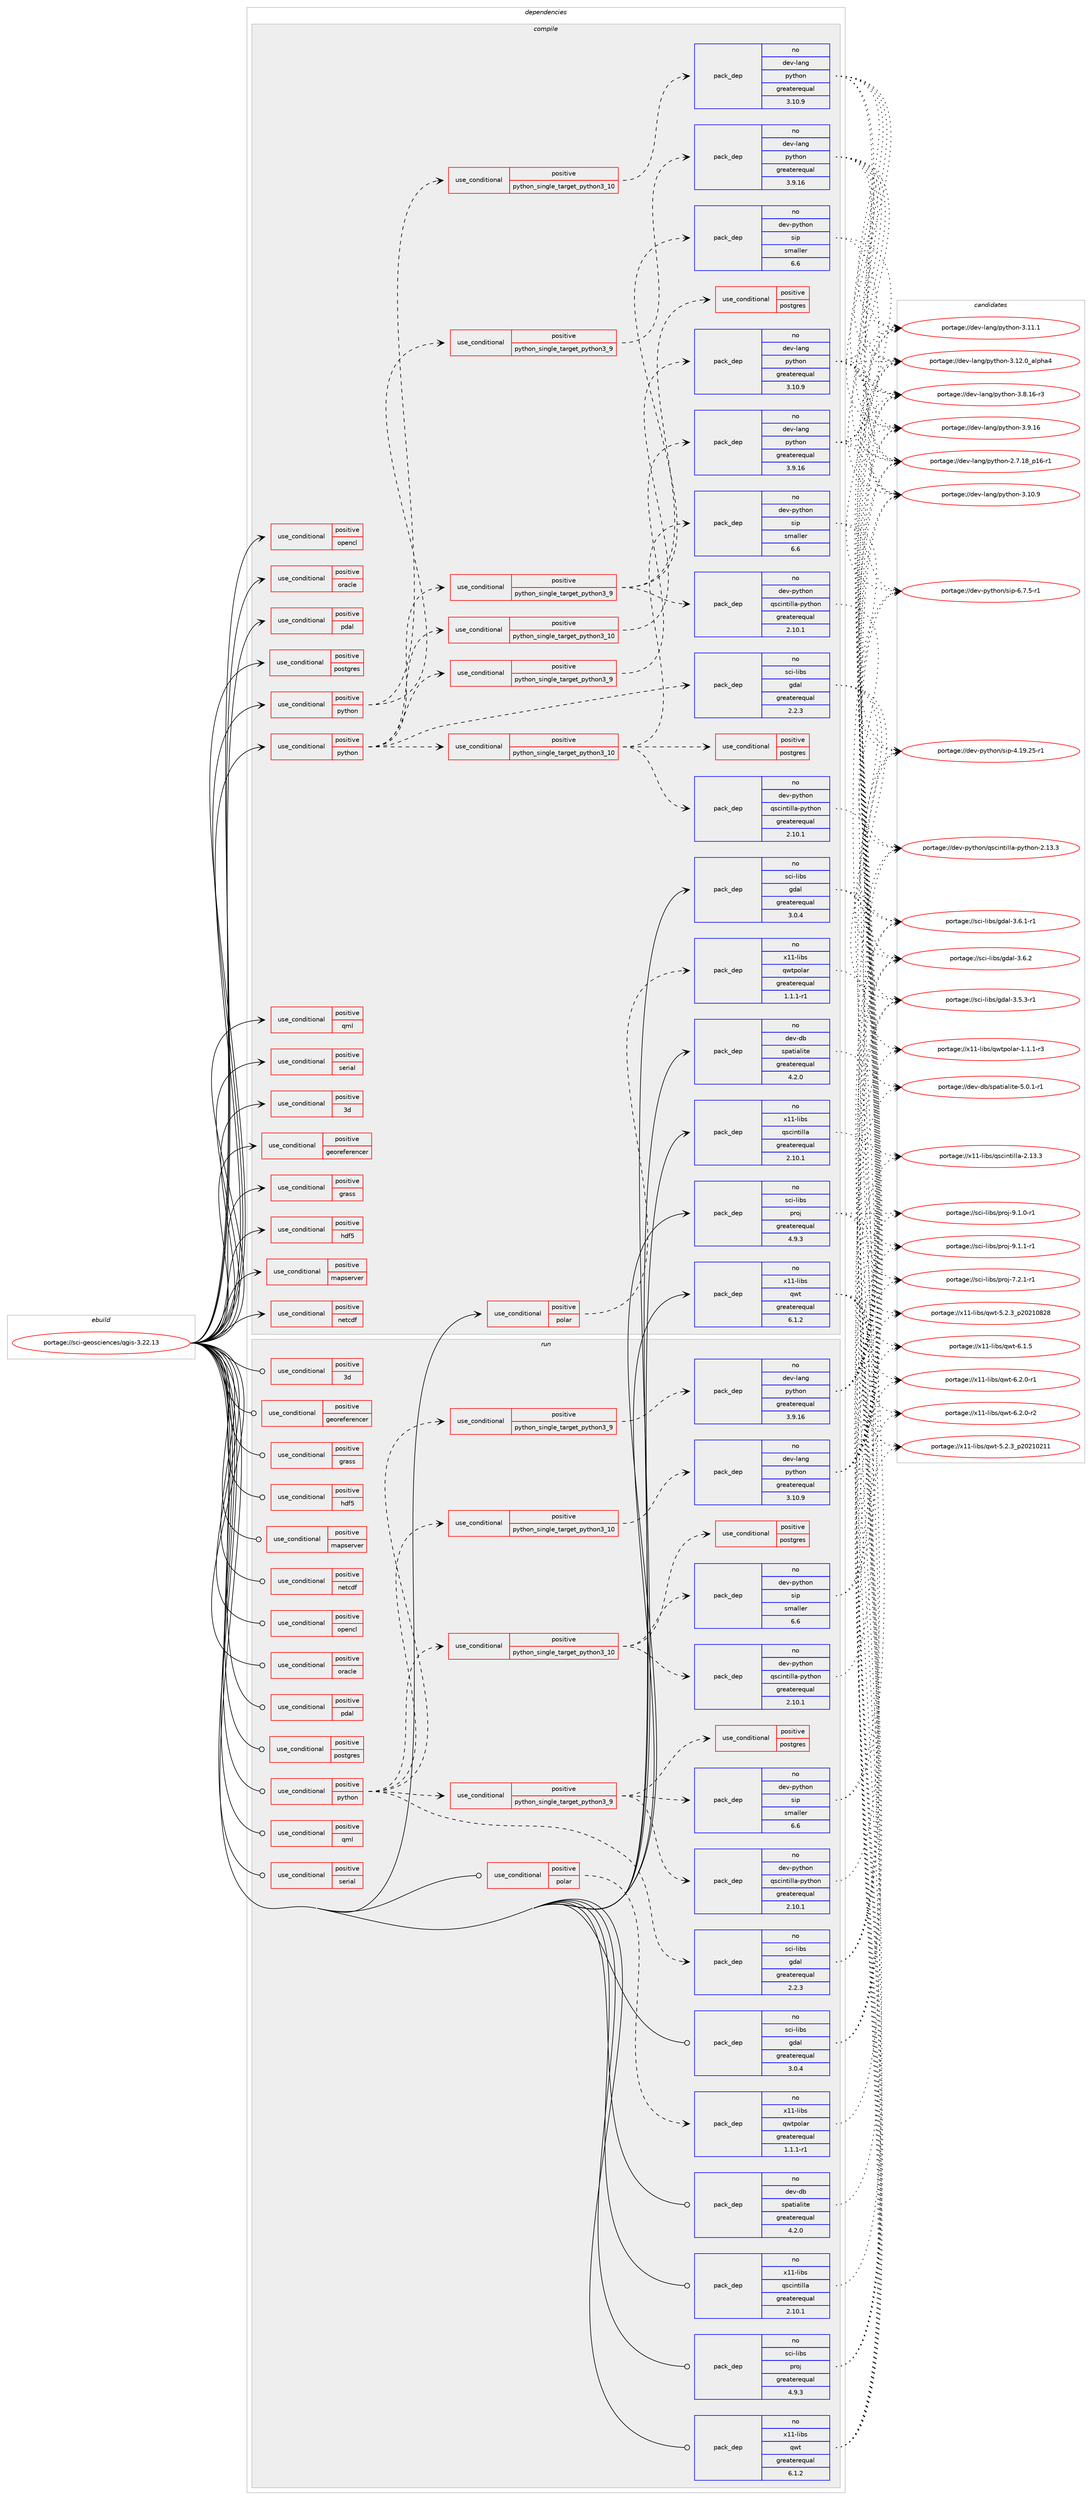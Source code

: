 digraph prolog {

# *************
# Graph options
# *************

newrank=true;
concentrate=true;
compound=true;
graph [rankdir=LR,fontname=Helvetica,fontsize=10,ranksep=1.5];#, ranksep=2.5, nodesep=0.2];
edge  [arrowhead=vee];
node  [fontname=Helvetica,fontsize=10];

# **********
# The ebuild
# **********

subgraph cluster_leftcol {
color=gray;
rank=same;
label=<<i>ebuild</i>>;
id [label="portage://sci-geosciences/qgis-3.22.13", color=red, width=4, href="../sci-geosciences/qgis-3.22.13.svg"];
}

# ****************
# The dependencies
# ****************

subgraph cluster_midcol {
color=gray;
label=<<i>dependencies</i>>;
subgraph cluster_compile {
fillcolor="#eeeeee";
style=filled;
label=<<i>compile</i>>;
subgraph cond1348 {
dependency2057 [label=<<TABLE BORDER="0" CELLBORDER="1" CELLSPACING="0" CELLPADDING="4"><TR><TD ROWSPAN="3" CELLPADDING="10">use_conditional</TD></TR><TR><TD>positive</TD></TR><TR><TD>3d</TD></TR></TABLE>>, shape=none, color=red];
# *** BEGIN UNKNOWN DEPENDENCY TYPE (TODO) ***
# dependency2057 -> package_dependency(portage://sci-geosciences/qgis-3.22.13,install,no,dev-qt,qt3d,none,[,,],[slot(5)],[])
# *** END UNKNOWN DEPENDENCY TYPE (TODO) ***

}
id:e -> dependency2057:w [weight=20,style="solid",arrowhead="vee"];
subgraph cond1349 {
dependency2058 [label=<<TABLE BORDER="0" CELLBORDER="1" CELLSPACING="0" CELLPADDING="4"><TR><TD ROWSPAN="3" CELLPADDING="10">use_conditional</TD></TR><TR><TD>positive</TD></TR><TR><TD>georeferencer</TD></TR></TABLE>>, shape=none, color=red];
# *** BEGIN UNKNOWN DEPENDENCY TYPE (TODO) ***
# dependency2058 -> package_dependency(portage://sci-geosciences/qgis-3.22.13,install,no,sci-libs,gsl,none,[,,],any_same_slot,[])
# *** END UNKNOWN DEPENDENCY TYPE (TODO) ***

}
id:e -> dependency2058:w [weight=20,style="solid",arrowhead="vee"];
subgraph cond1350 {
dependency2059 [label=<<TABLE BORDER="0" CELLBORDER="1" CELLSPACING="0" CELLPADDING="4"><TR><TD ROWSPAN="3" CELLPADDING="10">use_conditional</TD></TR><TR><TD>positive</TD></TR><TR><TD>grass</TD></TR></TABLE>>, shape=none, color=red];
# *** BEGIN UNKNOWN DEPENDENCY TYPE (TODO) ***
# dependency2059 -> package_dependency(portage://sci-geosciences/qgis-3.22.13,install,no,sci-geosciences,grass,none,[,,],any_same_slot,[])
# *** END UNKNOWN DEPENDENCY TYPE (TODO) ***

}
id:e -> dependency2059:w [weight=20,style="solid",arrowhead="vee"];
subgraph cond1351 {
dependency2060 [label=<<TABLE BORDER="0" CELLBORDER="1" CELLSPACING="0" CELLPADDING="4"><TR><TD ROWSPAN="3" CELLPADDING="10">use_conditional</TD></TR><TR><TD>positive</TD></TR><TR><TD>hdf5</TD></TR></TABLE>>, shape=none, color=red];
# *** BEGIN UNKNOWN DEPENDENCY TYPE (TODO) ***
# dependency2060 -> package_dependency(portage://sci-geosciences/qgis-3.22.13,install,no,sci-libs,hdf5,none,[,,],any_same_slot,[])
# *** END UNKNOWN DEPENDENCY TYPE (TODO) ***

}
id:e -> dependency2060:w [weight=20,style="solid",arrowhead="vee"];
subgraph cond1352 {
dependency2061 [label=<<TABLE BORDER="0" CELLBORDER="1" CELLSPACING="0" CELLPADDING="4"><TR><TD ROWSPAN="3" CELLPADDING="10">use_conditional</TD></TR><TR><TD>positive</TD></TR><TR><TD>mapserver</TD></TR></TABLE>>, shape=none, color=red];
# *** BEGIN UNKNOWN DEPENDENCY TYPE (TODO) ***
# dependency2061 -> package_dependency(portage://sci-geosciences/qgis-3.22.13,install,no,dev-libs,fcgi,none,[,,],[],[])
# *** END UNKNOWN DEPENDENCY TYPE (TODO) ***

}
id:e -> dependency2061:w [weight=20,style="solid",arrowhead="vee"];
subgraph cond1353 {
dependency2062 [label=<<TABLE BORDER="0" CELLBORDER="1" CELLSPACING="0" CELLPADDING="4"><TR><TD ROWSPAN="3" CELLPADDING="10">use_conditional</TD></TR><TR><TD>positive</TD></TR><TR><TD>netcdf</TD></TR></TABLE>>, shape=none, color=red];
# *** BEGIN UNKNOWN DEPENDENCY TYPE (TODO) ***
# dependency2062 -> package_dependency(portage://sci-geosciences/qgis-3.22.13,install,no,sci-libs,netcdf,none,[,,],any_same_slot,[])
# *** END UNKNOWN DEPENDENCY TYPE (TODO) ***

}
id:e -> dependency2062:w [weight=20,style="solid",arrowhead="vee"];
subgraph cond1354 {
dependency2063 [label=<<TABLE BORDER="0" CELLBORDER="1" CELLSPACING="0" CELLPADDING="4"><TR><TD ROWSPAN="3" CELLPADDING="10">use_conditional</TD></TR><TR><TD>positive</TD></TR><TR><TD>opencl</TD></TR></TABLE>>, shape=none, color=red];
# *** BEGIN UNKNOWN DEPENDENCY TYPE (TODO) ***
# dependency2063 -> package_dependency(portage://sci-geosciences/qgis-3.22.13,install,no,virtual,opencl,none,[,,],[],[])
# *** END UNKNOWN DEPENDENCY TYPE (TODO) ***

}
id:e -> dependency2063:w [weight=20,style="solid",arrowhead="vee"];
subgraph cond1355 {
dependency2064 [label=<<TABLE BORDER="0" CELLBORDER="1" CELLSPACING="0" CELLPADDING="4"><TR><TD ROWSPAN="3" CELLPADDING="10">use_conditional</TD></TR><TR><TD>positive</TD></TR><TR><TD>oracle</TD></TR></TABLE>>, shape=none, color=red];
# *** BEGIN UNKNOWN DEPENDENCY TYPE (TODO) ***
# dependency2064 -> package_dependency(portage://sci-geosciences/qgis-3.22.13,install,no,dev-db,oracle-instantclient,none,[,,],any_same_slot,[])
# *** END UNKNOWN DEPENDENCY TYPE (TODO) ***

# *** BEGIN UNKNOWN DEPENDENCY TYPE (TODO) ***
# dependency2064 -> package_dependency(portage://sci-geosciences/qgis-3.22.13,install,no,sci-libs,gdal,none,[,,],any_same_slot,[use(enable(oracle),none)])
# *** END UNKNOWN DEPENDENCY TYPE (TODO) ***

}
id:e -> dependency2064:w [weight=20,style="solid",arrowhead="vee"];
subgraph cond1356 {
dependency2065 [label=<<TABLE BORDER="0" CELLBORDER="1" CELLSPACING="0" CELLPADDING="4"><TR><TD ROWSPAN="3" CELLPADDING="10">use_conditional</TD></TR><TR><TD>positive</TD></TR><TR><TD>pdal</TD></TR></TABLE>>, shape=none, color=red];
# *** BEGIN UNKNOWN DEPENDENCY TYPE (TODO) ***
# dependency2065 -> package_dependency(portage://sci-geosciences/qgis-3.22.13,install,no,sci-libs,pdal,none,[,,],any_same_slot,[])
# *** END UNKNOWN DEPENDENCY TYPE (TODO) ***

}
id:e -> dependency2065:w [weight=20,style="solid",arrowhead="vee"];
subgraph cond1357 {
dependency2066 [label=<<TABLE BORDER="0" CELLBORDER="1" CELLSPACING="0" CELLPADDING="4"><TR><TD ROWSPAN="3" CELLPADDING="10">use_conditional</TD></TR><TR><TD>positive</TD></TR><TR><TD>polar</TD></TR></TABLE>>, shape=none, color=red];
subgraph pack693 {
dependency2067 [label=<<TABLE BORDER="0" CELLBORDER="1" CELLSPACING="0" CELLPADDING="4" WIDTH="220"><TR><TD ROWSPAN="6" CELLPADDING="30">pack_dep</TD></TR><TR><TD WIDTH="110">no</TD></TR><TR><TD>x11-libs</TD></TR><TR><TD>qwtpolar</TD></TR><TR><TD>greaterequal</TD></TR><TR><TD>1.1.1-r1</TD></TR></TABLE>>, shape=none, color=blue];
}
dependency2066:e -> dependency2067:w [weight=20,style="dashed",arrowhead="vee"];
}
id:e -> dependency2066:w [weight=20,style="solid",arrowhead="vee"];
subgraph cond1358 {
dependency2068 [label=<<TABLE BORDER="0" CELLBORDER="1" CELLSPACING="0" CELLPADDING="4"><TR><TD ROWSPAN="3" CELLPADDING="10">use_conditional</TD></TR><TR><TD>positive</TD></TR><TR><TD>postgres</TD></TR></TABLE>>, shape=none, color=red];
# *** BEGIN UNKNOWN DEPENDENCY TYPE (TODO) ***
# dependency2068 -> package_dependency(portage://sci-geosciences/qgis-3.22.13,install,no,dev-db,postgresql,none,[,,],any_same_slot,[])
# *** END UNKNOWN DEPENDENCY TYPE (TODO) ***

}
id:e -> dependency2068:w [weight=20,style="solid",arrowhead="vee"];
subgraph cond1359 {
dependency2069 [label=<<TABLE BORDER="0" CELLBORDER="1" CELLSPACING="0" CELLPADDING="4"><TR><TD ROWSPAN="3" CELLPADDING="10">use_conditional</TD></TR><TR><TD>positive</TD></TR><TR><TD>python</TD></TR></TABLE>>, shape=none, color=red];
subgraph cond1360 {
dependency2070 [label=<<TABLE BORDER="0" CELLBORDER="1" CELLSPACING="0" CELLPADDING="4"><TR><TD ROWSPAN="3" CELLPADDING="10">use_conditional</TD></TR><TR><TD>positive</TD></TR><TR><TD>python_single_target_python3_9</TD></TR></TABLE>>, shape=none, color=red];
subgraph pack694 {
dependency2071 [label=<<TABLE BORDER="0" CELLBORDER="1" CELLSPACING="0" CELLPADDING="4" WIDTH="220"><TR><TD ROWSPAN="6" CELLPADDING="30">pack_dep</TD></TR><TR><TD WIDTH="110">no</TD></TR><TR><TD>dev-lang</TD></TR><TR><TD>python</TD></TR><TR><TD>greaterequal</TD></TR><TR><TD>3.9.16</TD></TR></TABLE>>, shape=none, color=blue];
}
dependency2070:e -> dependency2071:w [weight=20,style="dashed",arrowhead="vee"];
}
dependency2069:e -> dependency2070:w [weight=20,style="dashed",arrowhead="vee"];
subgraph cond1361 {
dependency2072 [label=<<TABLE BORDER="0" CELLBORDER="1" CELLSPACING="0" CELLPADDING="4"><TR><TD ROWSPAN="3" CELLPADDING="10">use_conditional</TD></TR><TR><TD>positive</TD></TR><TR><TD>python_single_target_python3_10</TD></TR></TABLE>>, shape=none, color=red];
subgraph pack695 {
dependency2073 [label=<<TABLE BORDER="0" CELLBORDER="1" CELLSPACING="0" CELLPADDING="4" WIDTH="220"><TR><TD ROWSPAN="6" CELLPADDING="30">pack_dep</TD></TR><TR><TD WIDTH="110">no</TD></TR><TR><TD>dev-lang</TD></TR><TR><TD>python</TD></TR><TR><TD>greaterequal</TD></TR><TR><TD>3.10.9</TD></TR></TABLE>>, shape=none, color=blue];
}
dependency2072:e -> dependency2073:w [weight=20,style="dashed",arrowhead="vee"];
}
dependency2069:e -> dependency2072:w [weight=20,style="dashed",arrowhead="vee"];
}
id:e -> dependency2069:w [weight=20,style="solid",arrowhead="vee"];
subgraph cond1362 {
dependency2074 [label=<<TABLE BORDER="0" CELLBORDER="1" CELLSPACING="0" CELLPADDING="4"><TR><TD ROWSPAN="3" CELLPADDING="10">use_conditional</TD></TR><TR><TD>positive</TD></TR><TR><TD>python</TD></TR></TABLE>>, shape=none, color=red];
subgraph cond1363 {
dependency2075 [label=<<TABLE BORDER="0" CELLBORDER="1" CELLSPACING="0" CELLPADDING="4"><TR><TD ROWSPAN="3" CELLPADDING="10">use_conditional</TD></TR><TR><TD>positive</TD></TR><TR><TD>python_single_target_python3_9</TD></TR></TABLE>>, shape=none, color=red];
subgraph pack696 {
dependency2076 [label=<<TABLE BORDER="0" CELLBORDER="1" CELLSPACING="0" CELLPADDING="4" WIDTH="220"><TR><TD ROWSPAN="6" CELLPADDING="30">pack_dep</TD></TR><TR><TD WIDTH="110">no</TD></TR><TR><TD>dev-lang</TD></TR><TR><TD>python</TD></TR><TR><TD>greaterequal</TD></TR><TR><TD>3.9.16</TD></TR></TABLE>>, shape=none, color=blue];
}
dependency2075:e -> dependency2076:w [weight=20,style="dashed",arrowhead="vee"];
}
dependency2074:e -> dependency2075:w [weight=20,style="dashed",arrowhead="vee"];
subgraph cond1364 {
dependency2077 [label=<<TABLE BORDER="0" CELLBORDER="1" CELLSPACING="0" CELLPADDING="4"><TR><TD ROWSPAN="3" CELLPADDING="10">use_conditional</TD></TR><TR><TD>positive</TD></TR><TR><TD>python_single_target_python3_10</TD></TR></TABLE>>, shape=none, color=red];
subgraph pack697 {
dependency2078 [label=<<TABLE BORDER="0" CELLBORDER="1" CELLSPACING="0" CELLPADDING="4" WIDTH="220"><TR><TD ROWSPAN="6" CELLPADDING="30">pack_dep</TD></TR><TR><TD WIDTH="110">no</TD></TR><TR><TD>dev-lang</TD></TR><TR><TD>python</TD></TR><TR><TD>greaterequal</TD></TR><TR><TD>3.10.9</TD></TR></TABLE>>, shape=none, color=blue];
}
dependency2077:e -> dependency2078:w [weight=20,style="dashed",arrowhead="vee"];
}
dependency2074:e -> dependency2077:w [weight=20,style="dashed",arrowhead="vee"];
subgraph pack698 {
dependency2079 [label=<<TABLE BORDER="0" CELLBORDER="1" CELLSPACING="0" CELLPADDING="4" WIDTH="220"><TR><TD ROWSPAN="6" CELLPADDING="30">pack_dep</TD></TR><TR><TD WIDTH="110">no</TD></TR><TR><TD>sci-libs</TD></TR><TR><TD>gdal</TD></TR><TR><TD>greaterequal</TD></TR><TR><TD>2.2.3</TD></TR></TABLE>>, shape=none, color=blue];
}
dependency2074:e -> dependency2079:w [weight=20,style="dashed",arrowhead="vee"];
subgraph cond1365 {
dependency2080 [label=<<TABLE BORDER="0" CELLBORDER="1" CELLSPACING="0" CELLPADDING="4"><TR><TD ROWSPAN="3" CELLPADDING="10">use_conditional</TD></TR><TR><TD>positive</TD></TR><TR><TD>python_single_target_python3_9</TD></TR></TABLE>>, shape=none, color=red];
# *** BEGIN UNKNOWN DEPENDENCY TYPE (TODO) ***
# dependency2080 -> package_dependency(portage://sci-geosciences/qgis-3.22.13,install,no,dev-python,httplib2,none,[,,],[],[use(enable(python_targets_python3_9),negative)])
# *** END UNKNOWN DEPENDENCY TYPE (TODO) ***

# *** BEGIN UNKNOWN DEPENDENCY TYPE (TODO) ***
# dependency2080 -> package_dependency(portage://sci-geosciences/qgis-3.22.13,install,no,dev-python,jinja,none,[,,],[],[use(enable(python_targets_python3_9),negative)])
# *** END UNKNOWN DEPENDENCY TYPE (TODO) ***

# *** BEGIN UNKNOWN DEPENDENCY TYPE (TODO) ***
# dependency2080 -> package_dependency(portage://sci-geosciences/qgis-3.22.13,install,no,dev-python,markupsafe,none,[,,],[],[use(enable(python_targets_python3_9),negative)])
# *** END UNKNOWN DEPENDENCY TYPE (TODO) ***

# *** BEGIN UNKNOWN DEPENDENCY TYPE (TODO) ***
# dependency2080 -> package_dependency(portage://sci-geosciences/qgis-3.22.13,install,no,dev-python,numpy,none,[,,],[],[use(enable(python_targets_python3_9),negative)])
# *** END UNKNOWN DEPENDENCY TYPE (TODO) ***

# *** BEGIN UNKNOWN DEPENDENCY TYPE (TODO) ***
# dependency2080 -> package_dependency(portage://sci-geosciences/qgis-3.22.13,install,no,dev-python,owslib,none,[,,],[],[use(enable(python_targets_python3_9),negative)])
# *** END UNKNOWN DEPENDENCY TYPE (TODO) ***

# *** BEGIN UNKNOWN DEPENDENCY TYPE (TODO) ***
# dependency2080 -> package_dependency(portage://sci-geosciences/qgis-3.22.13,install,no,dev-python,pygments,none,[,,],[],[use(enable(python_targets_python3_9),negative)])
# *** END UNKNOWN DEPENDENCY TYPE (TODO) ***

# *** BEGIN UNKNOWN DEPENDENCY TYPE (TODO) ***
# dependency2080 -> package_dependency(portage://sci-geosciences/qgis-3.22.13,install,no,dev-python,PyQt5,none,[,,],[],[use(enable(designer),none),use(enable(gui),none),use(enable(network),none),use(enable(positioning),none),use(enable(printsupport),none),use(enable(sql),none),use(enable(svg),none),use(enable(widgets),none),use(enable(python_targets_python3_9),negative)])
# *** END UNKNOWN DEPENDENCY TYPE (TODO) ***

# *** BEGIN UNKNOWN DEPENDENCY TYPE (TODO) ***
# dependency2080 -> package_dependency(portage://sci-geosciences/qgis-3.22.13,install,no,dev-python,python-dateutil,none,[,,],[],[use(enable(python_targets_python3_9),negative)])
# *** END UNKNOWN DEPENDENCY TYPE (TODO) ***

# *** BEGIN UNKNOWN DEPENDENCY TYPE (TODO) ***
# dependency2080 -> package_dependency(portage://sci-geosciences/qgis-3.22.13,install,no,dev-python,pytz,none,[,,],[],[use(enable(python_targets_python3_9),negative)])
# *** END UNKNOWN DEPENDENCY TYPE (TODO) ***

# *** BEGIN UNKNOWN DEPENDENCY TYPE (TODO) ***
# dependency2080 -> package_dependency(portage://sci-geosciences/qgis-3.22.13,install,no,dev-python,pyyaml,none,[,,],[],[use(enable(python_targets_python3_9),negative)])
# *** END UNKNOWN DEPENDENCY TYPE (TODO) ***

subgraph pack699 {
dependency2081 [label=<<TABLE BORDER="0" CELLBORDER="1" CELLSPACING="0" CELLPADDING="4" WIDTH="220"><TR><TD ROWSPAN="6" CELLPADDING="30">pack_dep</TD></TR><TR><TD WIDTH="110">no</TD></TR><TR><TD>dev-python</TD></TR><TR><TD>qscintilla-python</TD></TR><TR><TD>greaterequal</TD></TR><TR><TD>2.10.1</TD></TR></TABLE>>, shape=none, color=blue];
}
dependency2080:e -> dependency2081:w [weight=20,style="dashed",arrowhead="vee"];
# *** BEGIN UNKNOWN DEPENDENCY TYPE (TODO) ***
# dependency2080 -> package_dependency(portage://sci-geosciences/qgis-3.22.13,install,no,dev-python,requests,none,[,,],[],[use(enable(python_targets_python3_9),negative)])
# *** END UNKNOWN DEPENDENCY TYPE (TODO) ***

subgraph pack700 {
dependency2082 [label=<<TABLE BORDER="0" CELLBORDER="1" CELLSPACING="0" CELLPADDING="4" WIDTH="220"><TR><TD ROWSPAN="6" CELLPADDING="30">pack_dep</TD></TR><TR><TD WIDTH="110">no</TD></TR><TR><TD>dev-python</TD></TR><TR><TD>sip</TD></TR><TR><TD>smaller</TD></TR><TR><TD>6.6</TD></TR></TABLE>>, shape=none, color=blue];
}
dependency2080:e -> dependency2082:w [weight=20,style="dashed",arrowhead="vee"];
subgraph cond1366 {
dependency2083 [label=<<TABLE BORDER="0" CELLBORDER="1" CELLSPACING="0" CELLPADDING="4"><TR><TD ROWSPAN="3" CELLPADDING="10">use_conditional</TD></TR><TR><TD>positive</TD></TR><TR><TD>postgres</TD></TR></TABLE>>, shape=none, color=red];
# *** BEGIN UNKNOWN DEPENDENCY TYPE (TODO) ***
# dependency2083 -> package_dependency(portage://sci-geosciences/qgis-3.22.13,install,no,dev-python,psycopg,none,[,,],[slot(2)],[use(enable(python_targets_python3_9),negative)])
# *** END UNKNOWN DEPENDENCY TYPE (TODO) ***

}
dependency2080:e -> dependency2083:w [weight=20,style="dashed",arrowhead="vee"];
}
dependency2074:e -> dependency2080:w [weight=20,style="dashed",arrowhead="vee"];
subgraph cond1367 {
dependency2084 [label=<<TABLE BORDER="0" CELLBORDER="1" CELLSPACING="0" CELLPADDING="4"><TR><TD ROWSPAN="3" CELLPADDING="10">use_conditional</TD></TR><TR><TD>positive</TD></TR><TR><TD>python_single_target_python3_10</TD></TR></TABLE>>, shape=none, color=red];
# *** BEGIN UNKNOWN DEPENDENCY TYPE (TODO) ***
# dependency2084 -> package_dependency(portage://sci-geosciences/qgis-3.22.13,install,no,dev-python,httplib2,none,[,,],[],[use(enable(python_targets_python3_10),negative)])
# *** END UNKNOWN DEPENDENCY TYPE (TODO) ***

# *** BEGIN UNKNOWN DEPENDENCY TYPE (TODO) ***
# dependency2084 -> package_dependency(portage://sci-geosciences/qgis-3.22.13,install,no,dev-python,jinja,none,[,,],[],[use(enable(python_targets_python3_10),negative)])
# *** END UNKNOWN DEPENDENCY TYPE (TODO) ***

# *** BEGIN UNKNOWN DEPENDENCY TYPE (TODO) ***
# dependency2084 -> package_dependency(portage://sci-geosciences/qgis-3.22.13,install,no,dev-python,markupsafe,none,[,,],[],[use(enable(python_targets_python3_10),negative)])
# *** END UNKNOWN DEPENDENCY TYPE (TODO) ***

# *** BEGIN UNKNOWN DEPENDENCY TYPE (TODO) ***
# dependency2084 -> package_dependency(portage://sci-geosciences/qgis-3.22.13,install,no,dev-python,numpy,none,[,,],[],[use(enable(python_targets_python3_10),negative)])
# *** END UNKNOWN DEPENDENCY TYPE (TODO) ***

# *** BEGIN UNKNOWN DEPENDENCY TYPE (TODO) ***
# dependency2084 -> package_dependency(portage://sci-geosciences/qgis-3.22.13,install,no,dev-python,owslib,none,[,,],[],[use(enable(python_targets_python3_10),negative)])
# *** END UNKNOWN DEPENDENCY TYPE (TODO) ***

# *** BEGIN UNKNOWN DEPENDENCY TYPE (TODO) ***
# dependency2084 -> package_dependency(portage://sci-geosciences/qgis-3.22.13,install,no,dev-python,pygments,none,[,,],[],[use(enable(python_targets_python3_10),negative)])
# *** END UNKNOWN DEPENDENCY TYPE (TODO) ***

# *** BEGIN UNKNOWN DEPENDENCY TYPE (TODO) ***
# dependency2084 -> package_dependency(portage://sci-geosciences/qgis-3.22.13,install,no,dev-python,PyQt5,none,[,,],[],[use(enable(designer),none),use(enable(gui),none),use(enable(network),none),use(enable(positioning),none),use(enable(printsupport),none),use(enable(sql),none),use(enable(svg),none),use(enable(widgets),none),use(enable(python_targets_python3_10),negative)])
# *** END UNKNOWN DEPENDENCY TYPE (TODO) ***

# *** BEGIN UNKNOWN DEPENDENCY TYPE (TODO) ***
# dependency2084 -> package_dependency(portage://sci-geosciences/qgis-3.22.13,install,no,dev-python,python-dateutil,none,[,,],[],[use(enable(python_targets_python3_10),negative)])
# *** END UNKNOWN DEPENDENCY TYPE (TODO) ***

# *** BEGIN UNKNOWN DEPENDENCY TYPE (TODO) ***
# dependency2084 -> package_dependency(portage://sci-geosciences/qgis-3.22.13,install,no,dev-python,pytz,none,[,,],[],[use(enable(python_targets_python3_10),negative)])
# *** END UNKNOWN DEPENDENCY TYPE (TODO) ***

# *** BEGIN UNKNOWN DEPENDENCY TYPE (TODO) ***
# dependency2084 -> package_dependency(portage://sci-geosciences/qgis-3.22.13,install,no,dev-python,pyyaml,none,[,,],[],[use(enable(python_targets_python3_10),negative)])
# *** END UNKNOWN DEPENDENCY TYPE (TODO) ***

subgraph pack701 {
dependency2085 [label=<<TABLE BORDER="0" CELLBORDER="1" CELLSPACING="0" CELLPADDING="4" WIDTH="220"><TR><TD ROWSPAN="6" CELLPADDING="30">pack_dep</TD></TR><TR><TD WIDTH="110">no</TD></TR><TR><TD>dev-python</TD></TR><TR><TD>qscintilla-python</TD></TR><TR><TD>greaterequal</TD></TR><TR><TD>2.10.1</TD></TR></TABLE>>, shape=none, color=blue];
}
dependency2084:e -> dependency2085:w [weight=20,style="dashed",arrowhead="vee"];
# *** BEGIN UNKNOWN DEPENDENCY TYPE (TODO) ***
# dependency2084 -> package_dependency(portage://sci-geosciences/qgis-3.22.13,install,no,dev-python,requests,none,[,,],[],[use(enable(python_targets_python3_10),negative)])
# *** END UNKNOWN DEPENDENCY TYPE (TODO) ***

subgraph pack702 {
dependency2086 [label=<<TABLE BORDER="0" CELLBORDER="1" CELLSPACING="0" CELLPADDING="4" WIDTH="220"><TR><TD ROWSPAN="6" CELLPADDING="30">pack_dep</TD></TR><TR><TD WIDTH="110">no</TD></TR><TR><TD>dev-python</TD></TR><TR><TD>sip</TD></TR><TR><TD>smaller</TD></TR><TR><TD>6.6</TD></TR></TABLE>>, shape=none, color=blue];
}
dependency2084:e -> dependency2086:w [weight=20,style="dashed",arrowhead="vee"];
subgraph cond1368 {
dependency2087 [label=<<TABLE BORDER="0" CELLBORDER="1" CELLSPACING="0" CELLPADDING="4"><TR><TD ROWSPAN="3" CELLPADDING="10">use_conditional</TD></TR><TR><TD>positive</TD></TR><TR><TD>postgres</TD></TR></TABLE>>, shape=none, color=red];
# *** BEGIN UNKNOWN DEPENDENCY TYPE (TODO) ***
# dependency2087 -> package_dependency(portage://sci-geosciences/qgis-3.22.13,install,no,dev-python,psycopg,none,[,,],[slot(2)],[use(enable(python_targets_python3_10),negative)])
# *** END UNKNOWN DEPENDENCY TYPE (TODO) ***

}
dependency2084:e -> dependency2087:w [weight=20,style="dashed",arrowhead="vee"];
}
dependency2074:e -> dependency2084:w [weight=20,style="dashed",arrowhead="vee"];
}
id:e -> dependency2074:w [weight=20,style="solid",arrowhead="vee"];
subgraph cond1369 {
dependency2088 [label=<<TABLE BORDER="0" CELLBORDER="1" CELLSPACING="0" CELLPADDING="4"><TR><TD ROWSPAN="3" CELLPADDING="10">use_conditional</TD></TR><TR><TD>positive</TD></TR><TR><TD>qml</TD></TR></TABLE>>, shape=none, color=red];
# *** BEGIN UNKNOWN DEPENDENCY TYPE (TODO) ***
# dependency2088 -> package_dependency(portage://sci-geosciences/qgis-3.22.13,install,no,dev-qt,qtdeclarative,none,[,,],[slot(5)],[])
# *** END UNKNOWN DEPENDENCY TYPE (TODO) ***

}
id:e -> dependency2088:w [weight=20,style="solid",arrowhead="vee"];
subgraph cond1370 {
dependency2089 [label=<<TABLE BORDER="0" CELLBORDER="1" CELLSPACING="0" CELLPADDING="4"><TR><TD ROWSPAN="3" CELLPADDING="10">use_conditional</TD></TR><TR><TD>positive</TD></TR><TR><TD>serial</TD></TR></TABLE>>, shape=none, color=red];
# *** BEGIN UNKNOWN DEPENDENCY TYPE (TODO) ***
# dependency2089 -> package_dependency(portage://sci-geosciences/qgis-3.22.13,install,no,dev-qt,qtserialport,none,[,,],[slot(5)],[])
# *** END UNKNOWN DEPENDENCY TYPE (TODO) ***

}
id:e -> dependency2089:w [weight=20,style="solid",arrowhead="vee"];
# *** BEGIN UNKNOWN DEPENDENCY TYPE (TODO) ***
# id -> package_dependency(portage://sci-geosciences/qgis-3.22.13,install,no,app-crypt,qca,none,[,,],[slot(2)],[use(enable(qt5),positive),use(enable(ssl),none)])
# *** END UNKNOWN DEPENDENCY TYPE (TODO) ***

subgraph pack703 {
dependency2090 [label=<<TABLE BORDER="0" CELLBORDER="1" CELLSPACING="0" CELLPADDING="4" WIDTH="220"><TR><TD ROWSPAN="6" CELLPADDING="30">pack_dep</TD></TR><TR><TD WIDTH="110">no</TD></TR><TR><TD>dev-db</TD></TR><TR><TD>spatialite</TD></TR><TR><TD>greaterequal</TD></TR><TR><TD>4.2.0</TD></TR></TABLE>>, shape=none, color=blue];
}
id:e -> dependency2090:w [weight=20,style="solid",arrowhead="vee"];
# *** BEGIN UNKNOWN DEPENDENCY TYPE (TODO) ***
# id -> package_dependency(portage://sci-geosciences/qgis-3.22.13,install,no,dev-db,sqlite,none,[,,],[slot(3)],[])
# *** END UNKNOWN DEPENDENCY TYPE (TODO) ***

# *** BEGIN UNKNOWN DEPENDENCY TYPE (TODO) ***
# id -> package_dependency(portage://sci-geosciences/qgis-3.22.13,install,no,dev-libs,expat,none,[,,],[],[])
# *** END UNKNOWN DEPENDENCY TYPE (TODO) ***

# *** BEGIN UNKNOWN DEPENDENCY TYPE (TODO) ***
# id -> package_dependency(portage://sci-geosciences/qgis-3.22.13,install,no,dev-libs,libzip,none,[,,],any_same_slot,[])
# *** END UNKNOWN DEPENDENCY TYPE (TODO) ***

# *** BEGIN UNKNOWN DEPENDENCY TYPE (TODO) ***
# id -> package_dependency(portage://sci-geosciences/qgis-3.22.13,install,no,dev-libs,protobuf,none,[,,],any_same_slot,[])
# *** END UNKNOWN DEPENDENCY TYPE (TODO) ***

# *** BEGIN UNKNOWN DEPENDENCY TYPE (TODO) ***
# id -> package_dependency(portage://sci-geosciences/qgis-3.22.13,install,no,dev-libs,qtkeychain,none,[,,],[],[use(enable(qt5),positive)])
# *** END UNKNOWN DEPENDENCY TYPE (TODO) ***

# *** BEGIN UNKNOWN DEPENDENCY TYPE (TODO) ***
# id -> package_dependency(portage://sci-geosciences/qgis-3.22.13,install,no,dev-qt,designer,none,[,,],[slot(5)],[])
# *** END UNKNOWN DEPENDENCY TYPE (TODO) ***

# *** BEGIN UNKNOWN DEPENDENCY TYPE (TODO) ***
# id -> package_dependency(portage://sci-geosciences/qgis-3.22.13,install,no,dev-qt,qtconcurrent,none,[,,],[slot(5)],[])
# *** END UNKNOWN DEPENDENCY TYPE (TODO) ***

# *** BEGIN UNKNOWN DEPENDENCY TYPE (TODO) ***
# id -> package_dependency(portage://sci-geosciences/qgis-3.22.13,install,no,dev-qt,qtcore,none,[,,],[slot(5)],[])
# *** END UNKNOWN DEPENDENCY TYPE (TODO) ***

# *** BEGIN UNKNOWN DEPENDENCY TYPE (TODO) ***
# id -> package_dependency(portage://sci-geosciences/qgis-3.22.13,install,no,dev-qt,qtgui,none,[,,],[slot(5)],[])
# *** END UNKNOWN DEPENDENCY TYPE (TODO) ***

# *** BEGIN UNKNOWN DEPENDENCY TYPE (TODO) ***
# id -> package_dependency(portage://sci-geosciences/qgis-3.22.13,install,no,dev-qt,qtnetwork,none,[,,],[slot(5)],[use(enable(ssl),none)])
# *** END UNKNOWN DEPENDENCY TYPE (TODO) ***

# *** BEGIN UNKNOWN DEPENDENCY TYPE (TODO) ***
# id -> package_dependency(portage://sci-geosciences/qgis-3.22.13,install,no,dev-qt,qtpositioning,none,[,,],[slot(5)],[])
# *** END UNKNOWN DEPENDENCY TYPE (TODO) ***

# *** BEGIN UNKNOWN DEPENDENCY TYPE (TODO) ***
# id -> package_dependency(portage://sci-geosciences/qgis-3.22.13,install,no,dev-qt,qtprintsupport,none,[,,],[slot(5)],[])
# *** END UNKNOWN DEPENDENCY TYPE (TODO) ***

# *** BEGIN UNKNOWN DEPENDENCY TYPE (TODO) ***
# id -> package_dependency(portage://sci-geosciences/qgis-3.22.13,install,no,dev-qt,qtsql,none,[,,],[slot(5)],[])
# *** END UNKNOWN DEPENDENCY TYPE (TODO) ***

# *** BEGIN UNKNOWN DEPENDENCY TYPE (TODO) ***
# id -> package_dependency(portage://sci-geosciences/qgis-3.22.13,install,no,dev-qt,qtsvg,none,[,,],[slot(5)],[])
# *** END UNKNOWN DEPENDENCY TYPE (TODO) ***

# *** BEGIN UNKNOWN DEPENDENCY TYPE (TODO) ***
# id -> package_dependency(portage://sci-geosciences/qgis-3.22.13,install,no,dev-qt,qttest,none,[,,],[slot(5)],[])
# *** END UNKNOWN DEPENDENCY TYPE (TODO) ***

# *** BEGIN UNKNOWN DEPENDENCY TYPE (TODO) ***
# id -> package_dependency(portage://sci-geosciences/qgis-3.22.13,install,no,dev-qt,qtwidgets,none,[,,],[slot(5)],[])
# *** END UNKNOWN DEPENDENCY TYPE (TODO) ***

# *** BEGIN UNKNOWN DEPENDENCY TYPE (TODO) ***
# id -> package_dependency(portage://sci-geosciences/qgis-3.22.13,install,no,dev-qt,qtxml,none,[,,],[slot(5)],[])
# *** END UNKNOWN DEPENDENCY TYPE (TODO) ***

# *** BEGIN UNKNOWN DEPENDENCY TYPE (TODO) ***
# id -> package_dependency(portage://sci-geosciences/qgis-3.22.13,install,no,media-gfx,exiv2,none,[,,],any_same_slot,[])
# *** END UNKNOWN DEPENDENCY TYPE (TODO) ***

subgraph pack704 {
dependency2091 [label=<<TABLE BORDER="0" CELLBORDER="1" CELLSPACING="0" CELLPADDING="4" WIDTH="220"><TR><TD ROWSPAN="6" CELLPADDING="30">pack_dep</TD></TR><TR><TD WIDTH="110">no</TD></TR><TR><TD>sci-libs</TD></TR><TR><TD>gdal</TD></TR><TR><TD>greaterequal</TD></TR><TR><TD>3.0.4</TD></TR></TABLE>>, shape=none, color=blue];
}
id:e -> dependency2091:w [weight=20,style="solid",arrowhead="vee"];
# *** BEGIN UNKNOWN DEPENDENCY TYPE (TODO) ***
# id -> package_dependency(portage://sci-geosciences/qgis-3.22.13,install,no,sci-libs,geos,none,[,,],[],[])
# *** END UNKNOWN DEPENDENCY TYPE (TODO) ***

# *** BEGIN UNKNOWN DEPENDENCY TYPE (TODO) ***
# id -> package_dependency(portage://sci-geosciences/qgis-3.22.13,install,no,sci-libs,libspatialindex,none,[,,],any_same_slot,[])
# *** END UNKNOWN DEPENDENCY TYPE (TODO) ***

subgraph pack705 {
dependency2092 [label=<<TABLE BORDER="0" CELLBORDER="1" CELLSPACING="0" CELLPADDING="4" WIDTH="220"><TR><TD ROWSPAN="6" CELLPADDING="30">pack_dep</TD></TR><TR><TD WIDTH="110">no</TD></TR><TR><TD>sci-libs</TD></TR><TR><TD>proj</TD></TR><TR><TD>greaterequal</TD></TR><TR><TD>4.9.3</TD></TR></TABLE>>, shape=none, color=blue];
}
id:e -> dependency2092:w [weight=20,style="solid",arrowhead="vee"];
# *** BEGIN UNKNOWN DEPENDENCY TYPE (TODO) ***
# id -> package_dependency(portage://sci-geosciences/qgis-3.22.13,install,no,sys-libs,zlib,none,[,,],[],[])
# *** END UNKNOWN DEPENDENCY TYPE (TODO) ***

subgraph pack706 {
dependency2093 [label=<<TABLE BORDER="0" CELLBORDER="1" CELLSPACING="0" CELLPADDING="4" WIDTH="220"><TR><TD ROWSPAN="6" CELLPADDING="30">pack_dep</TD></TR><TR><TD WIDTH="110">no</TD></TR><TR><TD>x11-libs</TD></TR><TR><TD>qscintilla</TD></TR><TR><TD>greaterequal</TD></TR><TR><TD>2.10.1</TD></TR></TABLE>>, shape=none, color=blue];
}
id:e -> dependency2093:w [weight=20,style="solid",arrowhead="vee"];
subgraph pack707 {
dependency2094 [label=<<TABLE BORDER="0" CELLBORDER="1" CELLSPACING="0" CELLPADDING="4" WIDTH="220"><TR><TD ROWSPAN="6" CELLPADDING="30">pack_dep</TD></TR><TR><TD WIDTH="110">no</TD></TR><TR><TD>x11-libs</TD></TR><TR><TD>qwt</TD></TR><TR><TD>greaterequal</TD></TR><TR><TD>6.1.2</TD></TR></TABLE>>, shape=none, color=blue];
}
id:e -> dependency2094:w [weight=20,style="solid",arrowhead="vee"];
}
subgraph cluster_compileandrun {
fillcolor="#eeeeee";
style=filled;
label=<<i>compile and run</i>>;
}
subgraph cluster_run {
fillcolor="#eeeeee";
style=filled;
label=<<i>run</i>>;
subgraph cond1371 {
dependency2095 [label=<<TABLE BORDER="0" CELLBORDER="1" CELLSPACING="0" CELLPADDING="4"><TR><TD ROWSPAN="3" CELLPADDING="10">use_conditional</TD></TR><TR><TD>positive</TD></TR><TR><TD>3d</TD></TR></TABLE>>, shape=none, color=red];
# *** BEGIN UNKNOWN DEPENDENCY TYPE (TODO) ***
# dependency2095 -> package_dependency(portage://sci-geosciences/qgis-3.22.13,run,no,dev-qt,qt3d,none,[,,],[slot(5)],[])
# *** END UNKNOWN DEPENDENCY TYPE (TODO) ***

}
id:e -> dependency2095:w [weight=20,style="solid",arrowhead="odot"];
subgraph cond1372 {
dependency2096 [label=<<TABLE BORDER="0" CELLBORDER="1" CELLSPACING="0" CELLPADDING="4"><TR><TD ROWSPAN="3" CELLPADDING="10">use_conditional</TD></TR><TR><TD>positive</TD></TR><TR><TD>georeferencer</TD></TR></TABLE>>, shape=none, color=red];
# *** BEGIN UNKNOWN DEPENDENCY TYPE (TODO) ***
# dependency2096 -> package_dependency(portage://sci-geosciences/qgis-3.22.13,run,no,sci-libs,gsl,none,[,,],any_same_slot,[])
# *** END UNKNOWN DEPENDENCY TYPE (TODO) ***

}
id:e -> dependency2096:w [weight=20,style="solid",arrowhead="odot"];
subgraph cond1373 {
dependency2097 [label=<<TABLE BORDER="0" CELLBORDER="1" CELLSPACING="0" CELLPADDING="4"><TR><TD ROWSPAN="3" CELLPADDING="10">use_conditional</TD></TR><TR><TD>positive</TD></TR><TR><TD>grass</TD></TR></TABLE>>, shape=none, color=red];
# *** BEGIN UNKNOWN DEPENDENCY TYPE (TODO) ***
# dependency2097 -> package_dependency(portage://sci-geosciences/qgis-3.22.13,run,no,sci-geosciences,grass,none,[,,],any_same_slot,[])
# *** END UNKNOWN DEPENDENCY TYPE (TODO) ***

}
id:e -> dependency2097:w [weight=20,style="solid",arrowhead="odot"];
subgraph cond1374 {
dependency2098 [label=<<TABLE BORDER="0" CELLBORDER="1" CELLSPACING="0" CELLPADDING="4"><TR><TD ROWSPAN="3" CELLPADDING="10">use_conditional</TD></TR><TR><TD>positive</TD></TR><TR><TD>hdf5</TD></TR></TABLE>>, shape=none, color=red];
# *** BEGIN UNKNOWN DEPENDENCY TYPE (TODO) ***
# dependency2098 -> package_dependency(portage://sci-geosciences/qgis-3.22.13,run,no,sci-libs,hdf5,none,[,,],any_same_slot,[])
# *** END UNKNOWN DEPENDENCY TYPE (TODO) ***

}
id:e -> dependency2098:w [weight=20,style="solid",arrowhead="odot"];
subgraph cond1375 {
dependency2099 [label=<<TABLE BORDER="0" CELLBORDER="1" CELLSPACING="0" CELLPADDING="4"><TR><TD ROWSPAN="3" CELLPADDING="10">use_conditional</TD></TR><TR><TD>positive</TD></TR><TR><TD>mapserver</TD></TR></TABLE>>, shape=none, color=red];
# *** BEGIN UNKNOWN DEPENDENCY TYPE (TODO) ***
# dependency2099 -> package_dependency(portage://sci-geosciences/qgis-3.22.13,run,no,dev-libs,fcgi,none,[,,],[],[])
# *** END UNKNOWN DEPENDENCY TYPE (TODO) ***

}
id:e -> dependency2099:w [weight=20,style="solid",arrowhead="odot"];
subgraph cond1376 {
dependency2100 [label=<<TABLE BORDER="0" CELLBORDER="1" CELLSPACING="0" CELLPADDING="4"><TR><TD ROWSPAN="3" CELLPADDING="10">use_conditional</TD></TR><TR><TD>positive</TD></TR><TR><TD>netcdf</TD></TR></TABLE>>, shape=none, color=red];
# *** BEGIN UNKNOWN DEPENDENCY TYPE (TODO) ***
# dependency2100 -> package_dependency(portage://sci-geosciences/qgis-3.22.13,run,no,sci-libs,netcdf,none,[,,],any_same_slot,[])
# *** END UNKNOWN DEPENDENCY TYPE (TODO) ***

}
id:e -> dependency2100:w [weight=20,style="solid",arrowhead="odot"];
subgraph cond1377 {
dependency2101 [label=<<TABLE BORDER="0" CELLBORDER="1" CELLSPACING="0" CELLPADDING="4"><TR><TD ROWSPAN="3" CELLPADDING="10">use_conditional</TD></TR><TR><TD>positive</TD></TR><TR><TD>opencl</TD></TR></TABLE>>, shape=none, color=red];
# *** BEGIN UNKNOWN DEPENDENCY TYPE (TODO) ***
# dependency2101 -> package_dependency(portage://sci-geosciences/qgis-3.22.13,run,no,virtual,opencl,none,[,,],[],[])
# *** END UNKNOWN DEPENDENCY TYPE (TODO) ***

}
id:e -> dependency2101:w [weight=20,style="solid",arrowhead="odot"];
subgraph cond1378 {
dependency2102 [label=<<TABLE BORDER="0" CELLBORDER="1" CELLSPACING="0" CELLPADDING="4"><TR><TD ROWSPAN="3" CELLPADDING="10">use_conditional</TD></TR><TR><TD>positive</TD></TR><TR><TD>oracle</TD></TR></TABLE>>, shape=none, color=red];
# *** BEGIN UNKNOWN DEPENDENCY TYPE (TODO) ***
# dependency2102 -> package_dependency(portage://sci-geosciences/qgis-3.22.13,run,no,dev-db,oracle-instantclient,none,[,,],any_same_slot,[])
# *** END UNKNOWN DEPENDENCY TYPE (TODO) ***

# *** BEGIN UNKNOWN DEPENDENCY TYPE (TODO) ***
# dependency2102 -> package_dependency(portage://sci-geosciences/qgis-3.22.13,run,no,sci-libs,gdal,none,[,,],any_same_slot,[use(enable(oracle),none)])
# *** END UNKNOWN DEPENDENCY TYPE (TODO) ***

}
id:e -> dependency2102:w [weight=20,style="solid",arrowhead="odot"];
subgraph cond1379 {
dependency2103 [label=<<TABLE BORDER="0" CELLBORDER="1" CELLSPACING="0" CELLPADDING="4"><TR><TD ROWSPAN="3" CELLPADDING="10">use_conditional</TD></TR><TR><TD>positive</TD></TR><TR><TD>pdal</TD></TR></TABLE>>, shape=none, color=red];
# *** BEGIN UNKNOWN DEPENDENCY TYPE (TODO) ***
# dependency2103 -> package_dependency(portage://sci-geosciences/qgis-3.22.13,run,no,sci-libs,pdal,none,[,,],any_same_slot,[])
# *** END UNKNOWN DEPENDENCY TYPE (TODO) ***

}
id:e -> dependency2103:w [weight=20,style="solid",arrowhead="odot"];
subgraph cond1380 {
dependency2104 [label=<<TABLE BORDER="0" CELLBORDER="1" CELLSPACING="0" CELLPADDING="4"><TR><TD ROWSPAN="3" CELLPADDING="10">use_conditional</TD></TR><TR><TD>positive</TD></TR><TR><TD>polar</TD></TR></TABLE>>, shape=none, color=red];
subgraph pack708 {
dependency2105 [label=<<TABLE BORDER="0" CELLBORDER="1" CELLSPACING="0" CELLPADDING="4" WIDTH="220"><TR><TD ROWSPAN="6" CELLPADDING="30">pack_dep</TD></TR><TR><TD WIDTH="110">no</TD></TR><TR><TD>x11-libs</TD></TR><TR><TD>qwtpolar</TD></TR><TR><TD>greaterequal</TD></TR><TR><TD>1.1.1-r1</TD></TR></TABLE>>, shape=none, color=blue];
}
dependency2104:e -> dependency2105:w [weight=20,style="dashed",arrowhead="vee"];
}
id:e -> dependency2104:w [weight=20,style="solid",arrowhead="odot"];
subgraph cond1381 {
dependency2106 [label=<<TABLE BORDER="0" CELLBORDER="1" CELLSPACING="0" CELLPADDING="4"><TR><TD ROWSPAN="3" CELLPADDING="10">use_conditional</TD></TR><TR><TD>positive</TD></TR><TR><TD>postgres</TD></TR></TABLE>>, shape=none, color=red];
# *** BEGIN UNKNOWN DEPENDENCY TYPE (TODO) ***
# dependency2106 -> package_dependency(portage://sci-geosciences/qgis-3.22.13,run,no,dev-db,postgresql,none,[,,],any_same_slot,[])
# *** END UNKNOWN DEPENDENCY TYPE (TODO) ***

}
id:e -> dependency2106:w [weight=20,style="solid",arrowhead="odot"];
subgraph cond1382 {
dependency2107 [label=<<TABLE BORDER="0" CELLBORDER="1" CELLSPACING="0" CELLPADDING="4"><TR><TD ROWSPAN="3" CELLPADDING="10">use_conditional</TD></TR><TR><TD>positive</TD></TR><TR><TD>python</TD></TR></TABLE>>, shape=none, color=red];
subgraph cond1383 {
dependency2108 [label=<<TABLE BORDER="0" CELLBORDER="1" CELLSPACING="0" CELLPADDING="4"><TR><TD ROWSPAN="3" CELLPADDING="10">use_conditional</TD></TR><TR><TD>positive</TD></TR><TR><TD>python_single_target_python3_9</TD></TR></TABLE>>, shape=none, color=red];
subgraph pack709 {
dependency2109 [label=<<TABLE BORDER="0" CELLBORDER="1" CELLSPACING="0" CELLPADDING="4" WIDTH="220"><TR><TD ROWSPAN="6" CELLPADDING="30">pack_dep</TD></TR><TR><TD WIDTH="110">no</TD></TR><TR><TD>dev-lang</TD></TR><TR><TD>python</TD></TR><TR><TD>greaterequal</TD></TR><TR><TD>3.9.16</TD></TR></TABLE>>, shape=none, color=blue];
}
dependency2108:e -> dependency2109:w [weight=20,style="dashed",arrowhead="vee"];
}
dependency2107:e -> dependency2108:w [weight=20,style="dashed",arrowhead="vee"];
subgraph cond1384 {
dependency2110 [label=<<TABLE BORDER="0" CELLBORDER="1" CELLSPACING="0" CELLPADDING="4"><TR><TD ROWSPAN="3" CELLPADDING="10">use_conditional</TD></TR><TR><TD>positive</TD></TR><TR><TD>python_single_target_python3_10</TD></TR></TABLE>>, shape=none, color=red];
subgraph pack710 {
dependency2111 [label=<<TABLE BORDER="0" CELLBORDER="1" CELLSPACING="0" CELLPADDING="4" WIDTH="220"><TR><TD ROWSPAN="6" CELLPADDING="30">pack_dep</TD></TR><TR><TD WIDTH="110">no</TD></TR><TR><TD>dev-lang</TD></TR><TR><TD>python</TD></TR><TR><TD>greaterequal</TD></TR><TR><TD>3.10.9</TD></TR></TABLE>>, shape=none, color=blue];
}
dependency2110:e -> dependency2111:w [weight=20,style="dashed",arrowhead="vee"];
}
dependency2107:e -> dependency2110:w [weight=20,style="dashed",arrowhead="vee"];
subgraph pack711 {
dependency2112 [label=<<TABLE BORDER="0" CELLBORDER="1" CELLSPACING="0" CELLPADDING="4" WIDTH="220"><TR><TD ROWSPAN="6" CELLPADDING="30">pack_dep</TD></TR><TR><TD WIDTH="110">no</TD></TR><TR><TD>sci-libs</TD></TR><TR><TD>gdal</TD></TR><TR><TD>greaterequal</TD></TR><TR><TD>2.2.3</TD></TR></TABLE>>, shape=none, color=blue];
}
dependency2107:e -> dependency2112:w [weight=20,style="dashed",arrowhead="vee"];
subgraph cond1385 {
dependency2113 [label=<<TABLE BORDER="0" CELLBORDER="1" CELLSPACING="0" CELLPADDING="4"><TR><TD ROWSPAN="3" CELLPADDING="10">use_conditional</TD></TR><TR><TD>positive</TD></TR><TR><TD>python_single_target_python3_9</TD></TR></TABLE>>, shape=none, color=red];
# *** BEGIN UNKNOWN DEPENDENCY TYPE (TODO) ***
# dependency2113 -> package_dependency(portage://sci-geosciences/qgis-3.22.13,run,no,dev-python,httplib2,none,[,,],[],[use(enable(python_targets_python3_9),negative)])
# *** END UNKNOWN DEPENDENCY TYPE (TODO) ***

# *** BEGIN UNKNOWN DEPENDENCY TYPE (TODO) ***
# dependency2113 -> package_dependency(portage://sci-geosciences/qgis-3.22.13,run,no,dev-python,jinja,none,[,,],[],[use(enable(python_targets_python3_9),negative)])
# *** END UNKNOWN DEPENDENCY TYPE (TODO) ***

# *** BEGIN UNKNOWN DEPENDENCY TYPE (TODO) ***
# dependency2113 -> package_dependency(portage://sci-geosciences/qgis-3.22.13,run,no,dev-python,markupsafe,none,[,,],[],[use(enable(python_targets_python3_9),negative)])
# *** END UNKNOWN DEPENDENCY TYPE (TODO) ***

# *** BEGIN UNKNOWN DEPENDENCY TYPE (TODO) ***
# dependency2113 -> package_dependency(portage://sci-geosciences/qgis-3.22.13,run,no,dev-python,numpy,none,[,,],[],[use(enable(python_targets_python3_9),negative)])
# *** END UNKNOWN DEPENDENCY TYPE (TODO) ***

# *** BEGIN UNKNOWN DEPENDENCY TYPE (TODO) ***
# dependency2113 -> package_dependency(portage://sci-geosciences/qgis-3.22.13,run,no,dev-python,owslib,none,[,,],[],[use(enable(python_targets_python3_9),negative)])
# *** END UNKNOWN DEPENDENCY TYPE (TODO) ***

# *** BEGIN UNKNOWN DEPENDENCY TYPE (TODO) ***
# dependency2113 -> package_dependency(portage://sci-geosciences/qgis-3.22.13,run,no,dev-python,pygments,none,[,,],[],[use(enable(python_targets_python3_9),negative)])
# *** END UNKNOWN DEPENDENCY TYPE (TODO) ***

# *** BEGIN UNKNOWN DEPENDENCY TYPE (TODO) ***
# dependency2113 -> package_dependency(portage://sci-geosciences/qgis-3.22.13,run,no,dev-python,PyQt5,none,[,,],[],[use(enable(designer),none),use(enable(gui),none),use(enable(network),none),use(enable(positioning),none),use(enable(printsupport),none),use(enable(sql),none),use(enable(svg),none),use(enable(widgets),none),use(enable(python_targets_python3_9),negative)])
# *** END UNKNOWN DEPENDENCY TYPE (TODO) ***

# *** BEGIN UNKNOWN DEPENDENCY TYPE (TODO) ***
# dependency2113 -> package_dependency(portage://sci-geosciences/qgis-3.22.13,run,no,dev-python,python-dateutil,none,[,,],[],[use(enable(python_targets_python3_9),negative)])
# *** END UNKNOWN DEPENDENCY TYPE (TODO) ***

# *** BEGIN UNKNOWN DEPENDENCY TYPE (TODO) ***
# dependency2113 -> package_dependency(portage://sci-geosciences/qgis-3.22.13,run,no,dev-python,pytz,none,[,,],[],[use(enable(python_targets_python3_9),negative)])
# *** END UNKNOWN DEPENDENCY TYPE (TODO) ***

# *** BEGIN UNKNOWN DEPENDENCY TYPE (TODO) ***
# dependency2113 -> package_dependency(portage://sci-geosciences/qgis-3.22.13,run,no,dev-python,pyyaml,none,[,,],[],[use(enable(python_targets_python3_9),negative)])
# *** END UNKNOWN DEPENDENCY TYPE (TODO) ***

subgraph pack712 {
dependency2114 [label=<<TABLE BORDER="0" CELLBORDER="1" CELLSPACING="0" CELLPADDING="4" WIDTH="220"><TR><TD ROWSPAN="6" CELLPADDING="30">pack_dep</TD></TR><TR><TD WIDTH="110">no</TD></TR><TR><TD>dev-python</TD></TR><TR><TD>qscintilla-python</TD></TR><TR><TD>greaterequal</TD></TR><TR><TD>2.10.1</TD></TR></TABLE>>, shape=none, color=blue];
}
dependency2113:e -> dependency2114:w [weight=20,style="dashed",arrowhead="vee"];
# *** BEGIN UNKNOWN DEPENDENCY TYPE (TODO) ***
# dependency2113 -> package_dependency(portage://sci-geosciences/qgis-3.22.13,run,no,dev-python,requests,none,[,,],[],[use(enable(python_targets_python3_9),negative)])
# *** END UNKNOWN DEPENDENCY TYPE (TODO) ***

subgraph pack713 {
dependency2115 [label=<<TABLE BORDER="0" CELLBORDER="1" CELLSPACING="0" CELLPADDING="4" WIDTH="220"><TR><TD ROWSPAN="6" CELLPADDING="30">pack_dep</TD></TR><TR><TD WIDTH="110">no</TD></TR><TR><TD>dev-python</TD></TR><TR><TD>sip</TD></TR><TR><TD>smaller</TD></TR><TR><TD>6.6</TD></TR></TABLE>>, shape=none, color=blue];
}
dependency2113:e -> dependency2115:w [weight=20,style="dashed",arrowhead="vee"];
subgraph cond1386 {
dependency2116 [label=<<TABLE BORDER="0" CELLBORDER="1" CELLSPACING="0" CELLPADDING="4"><TR><TD ROWSPAN="3" CELLPADDING="10">use_conditional</TD></TR><TR><TD>positive</TD></TR><TR><TD>postgres</TD></TR></TABLE>>, shape=none, color=red];
# *** BEGIN UNKNOWN DEPENDENCY TYPE (TODO) ***
# dependency2116 -> package_dependency(portage://sci-geosciences/qgis-3.22.13,run,no,dev-python,psycopg,none,[,,],[slot(2)],[use(enable(python_targets_python3_9),negative)])
# *** END UNKNOWN DEPENDENCY TYPE (TODO) ***

}
dependency2113:e -> dependency2116:w [weight=20,style="dashed",arrowhead="vee"];
}
dependency2107:e -> dependency2113:w [weight=20,style="dashed",arrowhead="vee"];
subgraph cond1387 {
dependency2117 [label=<<TABLE BORDER="0" CELLBORDER="1" CELLSPACING="0" CELLPADDING="4"><TR><TD ROWSPAN="3" CELLPADDING="10">use_conditional</TD></TR><TR><TD>positive</TD></TR><TR><TD>python_single_target_python3_10</TD></TR></TABLE>>, shape=none, color=red];
# *** BEGIN UNKNOWN DEPENDENCY TYPE (TODO) ***
# dependency2117 -> package_dependency(portage://sci-geosciences/qgis-3.22.13,run,no,dev-python,httplib2,none,[,,],[],[use(enable(python_targets_python3_10),negative)])
# *** END UNKNOWN DEPENDENCY TYPE (TODO) ***

# *** BEGIN UNKNOWN DEPENDENCY TYPE (TODO) ***
# dependency2117 -> package_dependency(portage://sci-geosciences/qgis-3.22.13,run,no,dev-python,jinja,none,[,,],[],[use(enable(python_targets_python3_10),negative)])
# *** END UNKNOWN DEPENDENCY TYPE (TODO) ***

# *** BEGIN UNKNOWN DEPENDENCY TYPE (TODO) ***
# dependency2117 -> package_dependency(portage://sci-geosciences/qgis-3.22.13,run,no,dev-python,markupsafe,none,[,,],[],[use(enable(python_targets_python3_10),negative)])
# *** END UNKNOWN DEPENDENCY TYPE (TODO) ***

# *** BEGIN UNKNOWN DEPENDENCY TYPE (TODO) ***
# dependency2117 -> package_dependency(portage://sci-geosciences/qgis-3.22.13,run,no,dev-python,numpy,none,[,,],[],[use(enable(python_targets_python3_10),negative)])
# *** END UNKNOWN DEPENDENCY TYPE (TODO) ***

# *** BEGIN UNKNOWN DEPENDENCY TYPE (TODO) ***
# dependency2117 -> package_dependency(portage://sci-geosciences/qgis-3.22.13,run,no,dev-python,owslib,none,[,,],[],[use(enable(python_targets_python3_10),negative)])
# *** END UNKNOWN DEPENDENCY TYPE (TODO) ***

# *** BEGIN UNKNOWN DEPENDENCY TYPE (TODO) ***
# dependency2117 -> package_dependency(portage://sci-geosciences/qgis-3.22.13,run,no,dev-python,pygments,none,[,,],[],[use(enable(python_targets_python3_10),negative)])
# *** END UNKNOWN DEPENDENCY TYPE (TODO) ***

# *** BEGIN UNKNOWN DEPENDENCY TYPE (TODO) ***
# dependency2117 -> package_dependency(portage://sci-geosciences/qgis-3.22.13,run,no,dev-python,PyQt5,none,[,,],[],[use(enable(designer),none),use(enable(gui),none),use(enable(network),none),use(enable(positioning),none),use(enable(printsupport),none),use(enable(sql),none),use(enable(svg),none),use(enable(widgets),none),use(enable(python_targets_python3_10),negative)])
# *** END UNKNOWN DEPENDENCY TYPE (TODO) ***

# *** BEGIN UNKNOWN DEPENDENCY TYPE (TODO) ***
# dependency2117 -> package_dependency(portage://sci-geosciences/qgis-3.22.13,run,no,dev-python,python-dateutil,none,[,,],[],[use(enable(python_targets_python3_10),negative)])
# *** END UNKNOWN DEPENDENCY TYPE (TODO) ***

# *** BEGIN UNKNOWN DEPENDENCY TYPE (TODO) ***
# dependency2117 -> package_dependency(portage://sci-geosciences/qgis-3.22.13,run,no,dev-python,pytz,none,[,,],[],[use(enable(python_targets_python3_10),negative)])
# *** END UNKNOWN DEPENDENCY TYPE (TODO) ***

# *** BEGIN UNKNOWN DEPENDENCY TYPE (TODO) ***
# dependency2117 -> package_dependency(portage://sci-geosciences/qgis-3.22.13,run,no,dev-python,pyyaml,none,[,,],[],[use(enable(python_targets_python3_10),negative)])
# *** END UNKNOWN DEPENDENCY TYPE (TODO) ***

subgraph pack714 {
dependency2118 [label=<<TABLE BORDER="0" CELLBORDER="1" CELLSPACING="0" CELLPADDING="4" WIDTH="220"><TR><TD ROWSPAN="6" CELLPADDING="30">pack_dep</TD></TR><TR><TD WIDTH="110">no</TD></TR><TR><TD>dev-python</TD></TR><TR><TD>qscintilla-python</TD></TR><TR><TD>greaterequal</TD></TR><TR><TD>2.10.1</TD></TR></TABLE>>, shape=none, color=blue];
}
dependency2117:e -> dependency2118:w [weight=20,style="dashed",arrowhead="vee"];
# *** BEGIN UNKNOWN DEPENDENCY TYPE (TODO) ***
# dependency2117 -> package_dependency(portage://sci-geosciences/qgis-3.22.13,run,no,dev-python,requests,none,[,,],[],[use(enable(python_targets_python3_10),negative)])
# *** END UNKNOWN DEPENDENCY TYPE (TODO) ***

subgraph pack715 {
dependency2119 [label=<<TABLE BORDER="0" CELLBORDER="1" CELLSPACING="0" CELLPADDING="4" WIDTH="220"><TR><TD ROWSPAN="6" CELLPADDING="30">pack_dep</TD></TR><TR><TD WIDTH="110">no</TD></TR><TR><TD>dev-python</TD></TR><TR><TD>sip</TD></TR><TR><TD>smaller</TD></TR><TR><TD>6.6</TD></TR></TABLE>>, shape=none, color=blue];
}
dependency2117:e -> dependency2119:w [weight=20,style="dashed",arrowhead="vee"];
subgraph cond1388 {
dependency2120 [label=<<TABLE BORDER="0" CELLBORDER="1" CELLSPACING="0" CELLPADDING="4"><TR><TD ROWSPAN="3" CELLPADDING="10">use_conditional</TD></TR><TR><TD>positive</TD></TR><TR><TD>postgres</TD></TR></TABLE>>, shape=none, color=red];
# *** BEGIN UNKNOWN DEPENDENCY TYPE (TODO) ***
# dependency2120 -> package_dependency(portage://sci-geosciences/qgis-3.22.13,run,no,dev-python,psycopg,none,[,,],[slot(2)],[use(enable(python_targets_python3_10),negative)])
# *** END UNKNOWN DEPENDENCY TYPE (TODO) ***

}
dependency2117:e -> dependency2120:w [weight=20,style="dashed",arrowhead="vee"];
}
dependency2107:e -> dependency2117:w [weight=20,style="dashed",arrowhead="vee"];
}
id:e -> dependency2107:w [weight=20,style="solid",arrowhead="odot"];
subgraph cond1389 {
dependency2121 [label=<<TABLE BORDER="0" CELLBORDER="1" CELLSPACING="0" CELLPADDING="4"><TR><TD ROWSPAN="3" CELLPADDING="10">use_conditional</TD></TR><TR><TD>positive</TD></TR><TR><TD>qml</TD></TR></TABLE>>, shape=none, color=red];
# *** BEGIN UNKNOWN DEPENDENCY TYPE (TODO) ***
# dependency2121 -> package_dependency(portage://sci-geosciences/qgis-3.22.13,run,no,dev-qt,qtdeclarative,none,[,,],[slot(5)],[])
# *** END UNKNOWN DEPENDENCY TYPE (TODO) ***

}
id:e -> dependency2121:w [weight=20,style="solid",arrowhead="odot"];
subgraph cond1390 {
dependency2122 [label=<<TABLE BORDER="0" CELLBORDER="1" CELLSPACING="0" CELLPADDING="4"><TR><TD ROWSPAN="3" CELLPADDING="10">use_conditional</TD></TR><TR><TD>positive</TD></TR><TR><TD>serial</TD></TR></TABLE>>, shape=none, color=red];
# *** BEGIN UNKNOWN DEPENDENCY TYPE (TODO) ***
# dependency2122 -> package_dependency(portage://sci-geosciences/qgis-3.22.13,run,no,dev-qt,qtserialport,none,[,,],[slot(5)],[])
# *** END UNKNOWN DEPENDENCY TYPE (TODO) ***

}
id:e -> dependency2122:w [weight=20,style="solid",arrowhead="odot"];
# *** BEGIN UNKNOWN DEPENDENCY TYPE (TODO) ***
# id -> package_dependency(portage://sci-geosciences/qgis-3.22.13,run,no,app-crypt,qca,none,[,,],[slot(2)],[use(enable(qt5),positive),use(enable(ssl),none)])
# *** END UNKNOWN DEPENDENCY TYPE (TODO) ***

subgraph pack716 {
dependency2123 [label=<<TABLE BORDER="0" CELLBORDER="1" CELLSPACING="0" CELLPADDING="4" WIDTH="220"><TR><TD ROWSPAN="6" CELLPADDING="30">pack_dep</TD></TR><TR><TD WIDTH="110">no</TD></TR><TR><TD>dev-db</TD></TR><TR><TD>spatialite</TD></TR><TR><TD>greaterequal</TD></TR><TR><TD>4.2.0</TD></TR></TABLE>>, shape=none, color=blue];
}
id:e -> dependency2123:w [weight=20,style="solid",arrowhead="odot"];
# *** BEGIN UNKNOWN DEPENDENCY TYPE (TODO) ***
# id -> package_dependency(portage://sci-geosciences/qgis-3.22.13,run,no,dev-db,sqlite,none,[,,],[slot(3)],[])
# *** END UNKNOWN DEPENDENCY TYPE (TODO) ***

# *** BEGIN UNKNOWN DEPENDENCY TYPE (TODO) ***
# id -> package_dependency(portage://sci-geosciences/qgis-3.22.13,run,no,dev-libs,expat,none,[,,],[],[])
# *** END UNKNOWN DEPENDENCY TYPE (TODO) ***

# *** BEGIN UNKNOWN DEPENDENCY TYPE (TODO) ***
# id -> package_dependency(portage://sci-geosciences/qgis-3.22.13,run,no,dev-libs,libzip,none,[,,],any_same_slot,[])
# *** END UNKNOWN DEPENDENCY TYPE (TODO) ***

# *** BEGIN UNKNOWN DEPENDENCY TYPE (TODO) ***
# id -> package_dependency(portage://sci-geosciences/qgis-3.22.13,run,no,dev-libs,protobuf,none,[,,],any_same_slot,[])
# *** END UNKNOWN DEPENDENCY TYPE (TODO) ***

# *** BEGIN UNKNOWN DEPENDENCY TYPE (TODO) ***
# id -> package_dependency(portage://sci-geosciences/qgis-3.22.13,run,no,dev-libs,qtkeychain,none,[,,],[],[use(enable(qt5),positive)])
# *** END UNKNOWN DEPENDENCY TYPE (TODO) ***

# *** BEGIN UNKNOWN DEPENDENCY TYPE (TODO) ***
# id -> package_dependency(portage://sci-geosciences/qgis-3.22.13,run,no,dev-qt,designer,none,[,,],[slot(5)],[])
# *** END UNKNOWN DEPENDENCY TYPE (TODO) ***

# *** BEGIN UNKNOWN DEPENDENCY TYPE (TODO) ***
# id -> package_dependency(portage://sci-geosciences/qgis-3.22.13,run,no,dev-qt,qtconcurrent,none,[,,],[slot(5)],[])
# *** END UNKNOWN DEPENDENCY TYPE (TODO) ***

# *** BEGIN UNKNOWN DEPENDENCY TYPE (TODO) ***
# id -> package_dependency(portage://sci-geosciences/qgis-3.22.13,run,no,dev-qt,qtcore,none,[,,],[slot(5)],[])
# *** END UNKNOWN DEPENDENCY TYPE (TODO) ***

# *** BEGIN UNKNOWN DEPENDENCY TYPE (TODO) ***
# id -> package_dependency(portage://sci-geosciences/qgis-3.22.13,run,no,dev-qt,qtgui,none,[,,],[slot(5)],[])
# *** END UNKNOWN DEPENDENCY TYPE (TODO) ***

# *** BEGIN UNKNOWN DEPENDENCY TYPE (TODO) ***
# id -> package_dependency(portage://sci-geosciences/qgis-3.22.13,run,no,dev-qt,qtnetwork,none,[,,],[slot(5)],[use(enable(ssl),none)])
# *** END UNKNOWN DEPENDENCY TYPE (TODO) ***

# *** BEGIN UNKNOWN DEPENDENCY TYPE (TODO) ***
# id -> package_dependency(portage://sci-geosciences/qgis-3.22.13,run,no,dev-qt,qtpositioning,none,[,,],[slot(5)],[])
# *** END UNKNOWN DEPENDENCY TYPE (TODO) ***

# *** BEGIN UNKNOWN DEPENDENCY TYPE (TODO) ***
# id -> package_dependency(portage://sci-geosciences/qgis-3.22.13,run,no,dev-qt,qtprintsupport,none,[,,],[slot(5)],[])
# *** END UNKNOWN DEPENDENCY TYPE (TODO) ***

# *** BEGIN UNKNOWN DEPENDENCY TYPE (TODO) ***
# id -> package_dependency(portage://sci-geosciences/qgis-3.22.13,run,no,dev-qt,qtsql,none,[,,],[slot(5)],[])
# *** END UNKNOWN DEPENDENCY TYPE (TODO) ***

# *** BEGIN UNKNOWN DEPENDENCY TYPE (TODO) ***
# id -> package_dependency(portage://sci-geosciences/qgis-3.22.13,run,no,dev-qt,qtsvg,none,[,,],[slot(5)],[])
# *** END UNKNOWN DEPENDENCY TYPE (TODO) ***

# *** BEGIN UNKNOWN DEPENDENCY TYPE (TODO) ***
# id -> package_dependency(portage://sci-geosciences/qgis-3.22.13,run,no,dev-qt,qtwidgets,none,[,,],[slot(5)],[])
# *** END UNKNOWN DEPENDENCY TYPE (TODO) ***

# *** BEGIN UNKNOWN DEPENDENCY TYPE (TODO) ***
# id -> package_dependency(portage://sci-geosciences/qgis-3.22.13,run,no,dev-qt,qtxml,none,[,,],[slot(5)],[])
# *** END UNKNOWN DEPENDENCY TYPE (TODO) ***

# *** BEGIN UNKNOWN DEPENDENCY TYPE (TODO) ***
# id -> package_dependency(portage://sci-geosciences/qgis-3.22.13,run,no,media-gfx,exiv2,none,[,,],any_same_slot,[])
# *** END UNKNOWN DEPENDENCY TYPE (TODO) ***

# *** BEGIN UNKNOWN DEPENDENCY TYPE (TODO) ***
# id -> package_dependency(portage://sci-geosciences/qgis-3.22.13,run,no,sci-geosciences,gpsbabel,none,[,,],[],[])
# *** END UNKNOWN DEPENDENCY TYPE (TODO) ***

subgraph pack717 {
dependency2124 [label=<<TABLE BORDER="0" CELLBORDER="1" CELLSPACING="0" CELLPADDING="4" WIDTH="220"><TR><TD ROWSPAN="6" CELLPADDING="30">pack_dep</TD></TR><TR><TD WIDTH="110">no</TD></TR><TR><TD>sci-libs</TD></TR><TR><TD>gdal</TD></TR><TR><TD>greaterequal</TD></TR><TR><TD>3.0.4</TD></TR></TABLE>>, shape=none, color=blue];
}
id:e -> dependency2124:w [weight=20,style="solid",arrowhead="odot"];
# *** BEGIN UNKNOWN DEPENDENCY TYPE (TODO) ***
# id -> package_dependency(portage://sci-geosciences/qgis-3.22.13,run,no,sci-libs,geos,none,[,,],[],[])
# *** END UNKNOWN DEPENDENCY TYPE (TODO) ***

# *** BEGIN UNKNOWN DEPENDENCY TYPE (TODO) ***
# id -> package_dependency(portage://sci-geosciences/qgis-3.22.13,run,no,sci-libs,libspatialindex,none,[,,],any_same_slot,[])
# *** END UNKNOWN DEPENDENCY TYPE (TODO) ***

subgraph pack718 {
dependency2125 [label=<<TABLE BORDER="0" CELLBORDER="1" CELLSPACING="0" CELLPADDING="4" WIDTH="220"><TR><TD ROWSPAN="6" CELLPADDING="30">pack_dep</TD></TR><TR><TD WIDTH="110">no</TD></TR><TR><TD>sci-libs</TD></TR><TR><TD>proj</TD></TR><TR><TD>greaterequal</TD></TR><TR><TD>4.9.3</TD></TR></TABLE>>, shape=none, color=blue];
}
id:e -> dependency2125:w [weight=20,style="solid",arrowhead="odot"];
# *** BEGIN UNKNOWN DEPENDENCY TYPE (TODO) ***
# id -> package_dependency(portage://sci-geosciences/qgis-3.22.13,run,no,sys-libs,zlib,none,[,,],[],[])
# *** END UNKNOWN DEPENDENCY TYPE (TODO) ***

subgraph pack719 {
dependency2126 [label=<<TABLE BORDER="0" CELLBORDER="1" CELLSPACING="0" CELLPADDING="4" WIDTH="220"><TR><TD ROWSPAN="6" CELLPADDING="30">pack_dep</TD></TR><TR><TD WIDTH="110">no</TD></TR><TR><TD>x11-libs</TD></TR><TR><TD>qscintilla</TD></TR><TR><TD>greaterequal</TD></TR><TR><TD>2.10.1</TD></TR></TABLE>>, shape=none, color=blue];
}
id:e -> dependency2126:w [weight=20,style="solid",arrowhead="odot"];
subgraph pack720 {
dependency2127 [label=<<TABLE BORDER="0" CELLBORDER="1" CELLSPACING="0" CELLPADDING="4" WIDTH="220"><TR><TD ROWSPAN="6" CELLPADDING="30">pack_dep</TD></TR><TR><TD WIDTH="110">no</TD></TR><TR><TD>x11-libs</TD></TR><TR><TD>qwt</TD></TR><TR><TD>greaterequal</TD></TR><TR><TD>6.1.2</TD></TR></TABLE>>, shape=none, color=blue];
}
id:e -> dependency2127:w [weight=20,style="solid",arrowhead="odot"];
}
}

# **************
# The candidates
# **************

subgraph cluster_choices {
rank=same;
color=gray;
label=<<i>candidates</i>>;

subgraph choice693 {
color=black;
nodesep=1;
choice1204949451081059811547113119116112111108971144549464946494511451 [label="portage://x11-libs/qwtpolar-1.1.1-r3", color=red, width=4,href="../x11-libs/qwtpolar-1.1.1-r3.svg"];
dependency2067:e -> choice1204949451081059811547113119116112111108971144549464946494511451:w [style=dotted,weight="100"];
}
subgraph choice694 {
color=black;
nodesep=1;
choice100101118451089711010347112121116104111110455046554649569511249544511449 [label="portage://dev-lang/python-2.7.18_p16-r1", color=red, width=4,href="../dev-lang/python-2.7.18_p16-r1.svg"];
choice10010111845108971101034711212111610411111045514649484657 [label="portage://dev-lang/python-3.10.9", color=red, width=4,href="../dev-lang/python-3.10.9.svg"];
choice10010111845108971101034711212111610411111045514649494649 [label="portage://dev-lang/python-3.11.1", color=red, width=4,href="../dev-lang/python-3.11.1.svg"];
choice1001011184510897110103471121211161041111104551464950464895971081121049752 [label="portage://dev-lang/python-3.12.0_alpha4", color=red, width=4,href="../dev-lang/python-3.12.0_alpha4.svg"];
choice100101118451089711010347112121116104111110455146564649544511451 [label="portage://dev-lang/python-3.8.16-r3", color=red, width=4,href="../dev-lang/python-3.8.16-r3.svg"];
choice10010111845108971101034711212111610411111045514657464954 [label="portage://dev-lang/python-3.9.16", color=red, width=4,href="../dev-lang/python-3.9.16.svg"];
dependency2071:e -> choice100101118451089711010347112121116104111110455046554649569511249544511449:w [style=dotted,weight="100"];
dependency2071:e -> choice10010111845108971101034711212111610411111045514649484657:w [style=dotted,weight="100"];
dependency2071:e -> choice10010111845108971101034711212111610411111045514649494649:w [style=dotted,weight="100"];
dependency2071:e -> choice1001011184510897110103471121211161041111104551464950464895971081121049752:w [style=dotted,weight="100"];
dependency2071:e -> choice100101118451089711010347112121116104111110455146564649544511451:w [style=dotted,weight="100"];
dependency2071:e -> choice10010111845108971101034711212111610411111045514657464954:w [style=dotted,weight="100"];
}
subgraph choice695 {
color=black;
nodesep=1;
choice100101118451089711010347112121116104111110455046554649569511249544511449 [label="portage://dev-lang/python-2.7.18_p16-r1", color=red, width=4,href="../dev-lang/python-2.7.18_p16-r1.svg"];
choice10010111845108971101034711212111610411111045514649484657 [label="portage://dev-lang/python-3.10.9", color=red, width=4,href="../dev-lang/python-3.10.9.svg"];
choice10010111845108971101034711212111610411111045514649494649 [label="portage://dev-lang/python-3.11.1", color=red, width=4,href="../dev-lang/python-3.11.1.svg"];
choice1001011184510897110103471121211161041111104551464950464895971081121049752 [label="portage://dev-lang/python-3.12.0_alpha4", color=red, width=4,href="../dev-lang/python-3.12.0_alpha4.svg"];
choice100101118451089711010347112121116104111110455146564649544511451 [label="portage://dev-lang/python-3.8.16-r3", color=red, width=4,href="../dev-lang/python-3.8.16-r3.svg"];
choice10010111845108971101034711212111610411111045514657464954 [label="portage://dev-lang/python-3.9.16", color=red, width=4,href="../dev-lang/python-3.9.16.svg"];
dependency2073:e -> choice100101118451089711010347112121116104111110455046554649569511249544511449:w [style=dotted,weight="100"];
dependency2073:e -> choice10010111845108971101034711212111610411111045514649484657:w [style=dotted,weight="100"];
dependency2073:e -> choice10010111845108971101034711212111610411111045514649494649:w [style=dotted,weight="100"];
dependency2073:e -> choice1001011184510897110103471121211161041111104551464950464895971081121049752:w [style=dotted,weight="100"];
dependency2073:e -> choice100101118451089711010347112121116104111110455146564649544511451:w [style=dotted,weight="100"];
dependency2073:e -> choice10010111845108971101034711212111610411111045514657464954:w [style=dotted,weight="100"];
}
subgraph choice696 {
color=black;
nodesep=1;
choice100101118451089711010347112121116104111110455046554649569511249544511449 [label="portage://dev-lang/python-2.7.18_p16-r1", color=red, width=4,href="../dev-lang/python-2.7.18_p16-r1.svg"];
choice10010111845108971101034711212111610411111045514649484657 [label="portage://dev-lang/python-3.10.9", color=red, width=4,href="../dev-lang/python-3.10.9.svg"];
choice10010111845108971101034711212111610411111045514649494649 [label="portage://dev-lang/python-3.11.1", color=red, width=4,href="../dev-lang/python-3.11.1.svg"];
choice1001011184510897110103471121211161041111104551464950464895971081121049752 [label="portage://dev-lang/python-3.12.0_alpha4", color=red, width=4,href="../dev-lang/python-3.12.0_alpha4.svg"];
choice100101118451089711010347112121116104111110455146564649544511451 [label="portage://dev-lang/python-3.8.16-r3", color=red, width=4,href="../dev-lang/python-3.8.16-r3.svg"];
choice10010111845108971101034711212111610411111045514657464954 [label="portage://dev-lang/python-3.9.16", color=red, width=4,href="../dev-lang/python-3.9.16.svg"];
dependency2076:e -> choice100101118451089711010347112121116104111110455046554649569511249544511449:w [style=dotted,weight="100"];
dependency2076:e -> choice10010111845108971101034711212111610411111045514649484657:w [style=dotted,weight="100"];
dependency2076:e -> choice10010111845108971101034711212111610411111045514649494649:w [style=dotted,weight="100"];
dependency2076:e -> choice1001011184510897110103471121211161041111104551464950464895971081121049752:w [style=dotted,weight="100"];
dependency2076:e -> choice100101118451089711010347112121116104111110455146564649544511451:w [style=dotted,weight="100"];
dependency2076:e -> choice10010111845108971101034711212111610411111045514657464954:w [style=dotted,weight="100"];
}
subgraph choice697 {
color=black;
nodesep=1;
choice100101118451089711010347112121116104111110455046554649569511249544511449 [label="portage://dev-lang/python-2.7.18_p16-r1", color=red, width=4,href="../dev-lang/python-2.7.18_p16-r1.svg"];
choice10010111845108971101034711212111610411111045514649484657 [label="portage://dev-lang/python-3.10.9", color=red, width=4,href="../dev-lang/python-3.10.9.svg"];
choice10010111845108971101034711212111610411111045514649494649 [label="portage://dev-lang/python-3.11.1", color=red, width=4,href="../dev-lang/python-3.11.1.svg"];
choice1001011184510897110103471121211161041111104551464950464895971081121049752 [label="portage://dev-lang/python-3.12.0_alpha4", color=red, width=4,href="../dev-lang/python-3.12.0_alpha4.svg"];
choice100101118451089711010347112121116104111110455146564649544511451 [label="portage://dev-lang/python-3.8.16-r3", color=red, width=4,href="../dev-lang/python-3.8.16-r3.svg"];
choice10010111845108971101034711212111610411111045514657464954 [label="portage://dev-lang/python-3.9.16", color=red, width=4,href="../dev-lang/python-3.9.16.svg"];
dependency2078:e -> choice100101118451089711010347112121116104111110455046554649569511249544511449:w [style=dotted,weight="100"];
dependency2078:e -> choice10010111845108971101034711212111610411111045514649484657:w [style=dotted,weight="100"];
dependency2078:e -> choice10010111845108971101034711212111610411111045514649494649:w [style=dotted,weight="100"];
dependency2078:e -> choice1001011184510897110103471121211161041111104551464950464895971081121049752:w [style=dotted,weight="100"];
dependency2078:e -> choice100101118451089711010347112121116104111110455146564649544511451:w [style=dotted,weight="100"];
dependency2078:e -> choice10010111845108971101034711212111610411111045514657464954:w [style=dotted,weight="100"];
}
subgraph choice698 {
color=black;
nodesep=1;
choice11599105451081059811547103100971084551465346514511449 [label="portage://sci-libs/gdal-3.5.3-r1", color=red, width=4,href="../sci-libs/gdal-3.5.3-r1.svg"];
choice11599105451081059811547103100971084551465446494511449 [label="portage://sci-libs/gdal-3.6.1-r1", color=red, width=4,href="../sci-libs/gdal-3.6.1-r1.svg"];
choice1159910545108105981154710310097108455146544650 [label="portage://sci-libs/gdal-3.6.2", color=red, width=4,href="../sci-libs/gdal-3.6.2.svg"];
dependency2079:e -> choice11599105451081059811547103100971084551465346514511449:w [style=dotted,weight="100"];
dependency2079:e -> choice11599105451081059811547103100971084551465446494511449:w [style=dotted,weight="100"];
dependency2079:e -> choice1159910545108105981154710310097108455146544650:w [style=dotted,weight="100"];
}
subgraph choice699 {
color=black;
nodesep=1;
choice100101118451121211161041111104711311599105110116105108108974511212111610411111045504649514651 [label="portage://dev-python/qscintilla-python-2.13.3", color=red, width=4,href="../dev-python/qscintilla-python-2.13.3.svg"];
dependency2081:e -> choice100101118451121211161041111104711311599105110116105108108974511212111610411111045504649514651:w [style=dotted,weight="100"];
}
subgraph choice700 {
color=black;
nodesep=1;
choice100101118451121211161041111104711510511245524649574650534511449 [label="portage://dev-python/sip-4.19.25-r1", color=red, width=4,href="../dev-python/sip-4.19.25-r1.svg"];
choice10010111845112121116104111110471151051124554465546534511449 [label="portage://dev-python/sip-6.7.5-r1", color=red, width=4,href="../dev-python/sip-6.7.5-r1.svg"];
dependency2082:e -> choice100101118451121211161041111104711510511245524649574650534511449:w [style=dotted,weight="100"];
dependency2082:e -> choice10010111845112121116104111110471151051124554465546534511449:w [style=dotted,weight="100"];
}
subgraph choice701 {
color=black;
nodesep=1;
choice100101118451121211161041111104711311599105110116105108108974511212111610411111045504649514651 [label="portage://dev-python/qscintilla-python-2.13.3", color=red, width=4,href="../dev-python/qscintilla-python-2.13.3.svg"];
dependency2085:e -> choice100101118451121211161041111104711311599105110116105108108974511212111610411111045504649514651:w [style=dotted,weight="100"];
}
subgraph choice702 {
color=black;
nodesep=1;
choice100101118451121211161041111104711510511245524649574650534511449 [label="portage://dev-python/sip-4.19.25-r1", color=red, width=4,href="../dev-python/sip-4.19.25-r1.svg"];
choice10010111845112121116104111110471151051124554465546534511449 [label="portage://dev-python/sip-6.7.5-r1", color=red, width=4,href="../dev-python/sip-6.7.5-r1.svg"];
dependency2086:e -> choice100101118451121211161041111104711510511245524649574650534511449:w [style=dotted,weight="100"];
dependency2086:e -> choice10010111845112121116104111110471151051124554465546534511449:w [style=dotted,weight="100"];
}
subgraph choice703 {
color=black;
nodesep=1;
choice10010111845100984711511297116105971081051161014553464846494511449 [label="portage://dev-db/spatialite-5.0.1-r1", color=red, width=4,href="../dev-db/spatialite-5.0.1-r1.svg"];
dependency2090:e -> choice10010111845100984711511297116105971081051161014553464846494511449:w [style=dotted,weight="100"];
}
subgraph choice704 {
color=black;
nodesep=1;
choice11599105451081059811547103100971084551465346514511449 [label="portage://sci-libs/gdal-3.5.3-r1", color=red, width=4,href="../sci-libs/gdal-3.5.3-r1.svg"];
choice11599105451081059811547103100971084551465446494511449 [label="portage://sci-libs/gdal-3.6.1-r1", color=red, width=4,href="../sci-libs/gdal-3.6.1-r1.svg"];
choice1159910545108105981154710310097108455146544650 [label="portage://sci-libs/gdal-3.6.2", color=red, width=4,href="../sci-libs/gdal-3.6.2.svg"];
dependency2091:e -> choice11599105451081059811547103100971084551465346514511449:w [style=dotted,weight="100"];
dependency2091:e -> choice11599105451081059811547103100971084551465446494511449:w [style=dotted,weight="100"];
dependency2091:e -> choice1159910545108105981154710310097108455146544650:w [style=dotted,weight="100"];
}
subgraph choice705 {
color=black;
nodesep=1;
choice115991054510810598115471121141111064555465046494511449 [label="portage://sci-libs/proj-7.2.1-r1", color=red, width=4,href="../sci-libs/proj-7.2.1-r1.svg"];
choice115991054510810598115471121141111064557464946484511449 [label="portage://sci-libs/proj-9.1.0-r1", color=red, width=4,href="../sci-libs/proj-9.1.0-r1.svg"];
choice115991054510810598115471121141111064557464946494511449 [label="portage://sci-libs/proj-9.1.1-r1", color=red, width=4,href="../sci-libs/proj-9.1.1-r1.svg"];
dependency2092:e -> choice115991054510810598115471121141111064555465046494511449:w [style=dotted,weight="100"];
dependency2092:e -> choice115991054510810598115471121141111064557464946484511449:w [style=dotted,weight="100"];
dependency2092:e -> choice115991054510810598115471121141111064557464946494511449:w [style=dotted,weight="100"];
}
subgraph choice706 {
color=black;
nodesep=1;
choice1204949451081059811547113115991051101161051081089745504649514651 [label="portage://x11-libs/qscintilla-2.13.3", color=red, width=4,href="../x11-libs/qscintilla-2.13.3.svg"];
dependency2093:e -> choice1204949451081059811547113115991051101161051081089745504649514651:w [style=dotted,weight="100"];
}
subgraph choice707 {
color=black;
nodesep=1;
choice1204949451081059811547113119116455346504651951125048504948504949 [label="portage://x11-libs/qwt-5.2.3_p20210211", color=red, width=4,href="../x11-libs/qwt-5.2.3_p20210211.svg"];
choice1204949451081059811547113119116455346504651951125048504948565056 [label="portage://x11-libs/qwt-5.2.3_p20210828", color=red, width=4,href="../x11-libs/qwt-5.2.3_p20210828.svg"];
choice1204949451081059811547113119116455446494653 [label="portage://x11-libs/qwt-6.1.5", color=red, width=4,href="../x11-libs/qwt-6.1.5.svg"];
choice12049494510810598115471131191164554465046484511449 [label="portage://x11-libs/qwt-6.2.0-r1", color=red, width=4,href="../x11-libs/qwt-6.2.0-r1.svg"];
choice12049494510810598115471131191164554465046484511450 [label="portage://x11-libs/qwt-6.2.0-r2", color=red, width=4,href="../x11-libs/qwt-6.2.0-r2.svg"];
dependency2094:e -> choice1204949451081059811547113119116455346504651951125048504948504949:w [style=dotted,weight="100"];
dependency2094:e -> choice1204949451081059811547113119116455346504651951125048504948565056:w [style=dotted,weight="100"];
dependency2094:e -> choice1204949451081059811547113119116455446494653:w [style=dotted,weight="100"];
dependency2094:e -> choice12049494510810598115471131191164554465046484511449:w [style=dotted,weight="100"];
dependency2094:e -> choice12049494510810598115471131191164554465046484511450:w [style=dotted,weight="100"];
}
subgraph choice708 {
color=black;
nodesep=1;
choice1204949451081059811547113119116112111108971144549464946494511451 [label="portage://x11-libs/qwtpolar-1.1.1-r3", color=red, width=4,href="../x11-libs/qwtpolar-1.1.1-r3.svg"];
dependency2105:e -> choice1204949451081059811547113119116112111108971144549464946494511451:w [style=dotted,weight="100"];
}
subgraph choice709 {
color=black;
nodesep=1;
choice100101118451089711010347112121116104111110455046554649569511249544511449 [label="portage://dev-lang/python-2.7.18_p16-r1", color=red, width=4,href="../dev-lang/python-2.7.18_p16-r1.svg"];
choice10010111845108971101034711212111610411111045514649484657 [label="portage://dev-lang/python-3.10.9", color=red, width=4,href="../dev-lang/python-3.10.9.svg"];
choice10010111845108971101034711212111610411111045514649494649 [label="portage://dev-lang/python-3.11.1", color=red, width=4,href="../dev-lang/python-3.11.1.svg"];
choice1001011184510897110103471121211161041111104551464950464895971081121049752 [label="portage://dev-lang/python-3.12.0_alpha4", color=red, width=4,href="../dev-lang/python-3.12.0_alpha4.svg"];
choice100101118451089711010347112121116104111110455146564649544511451 [label="portage://dev-lang/python-3.8.16-r3", color=red, width=4,href="../dev-lang/python-3.8.16-r3.svg"];
choice10010111845108971101034711212111610411111045514657464954 [label="portage://dev-lang/python-3.9.16", color=red, width=4,href="../dev-lang/python-3.9.16.svg"];
dependency2109:e -> choice100101118451089711010347112121116104111110455046554649569511249544511449:w [style=dotted,weight="100"];
dependency2109:e -> choice10010111845108971101034711212111610411111045514649484657:w [style=dotted,weight="100"];
dependency2109:e -> choice10010111845108971101034711212111610411111045514649494649:w [style=dotted,weight="100"];
dependency2109:e -> choice1001011184510897110103471121211161041111104551464950464895971081121049752:w [style=dotted,weight="100"];
dependency2109:e -> choice100101118451089711010347112121116104111110455146564649544511451:w [style=dotted,weight="100"];
dependency2109:e -> choice10010111845108971101034711212111610411111045514657464954:w [style=dotted,weight="100"];
}
subgraph choice710 {
color=black;
nodesep=1;
choice100101118451089711010347112121116104111110455046554649569511249544511449 [label="portage://dev-lang/python-2.7.18_p16-r1", color=red, width=4,href="../dev-lang/python-2.7.18_p16-r1.svg"];
choice10010111845108971101034711212111610411111045514649484657 [label="portage://dev-lang/python-3.10.9", color=red, width=4,href="../dev-lang/python-3.10.9.svg"];
choice10010111845108971101034711212111610411111045514649494649 [label="portage://dev-lang/python-3.11.1", color=red, width=4,href="../dev-lang/python-3.11.1.svg"];
choice1001011184510897110103471121211161041111104551464950464895971081121049752 [label="portage://dev-lang/python-3.12.0_alpha4", color=red, width=4,href="../dev-lang/python-3.12.0_alpha4.svg"];
choice100101118451089711010347112121116104111110455146564649544511451 [label="portage://dev-lang/python-3.8.16-r3", color=red, width=4,href="../dev-lang/python-3.8.16-r3.svg"];
choice10010111845108971101034711212111610411111045514657464954 [label="portage://dev-lang/python-3.9.16", color=red, width=4,href="../dev-lang/python-3.9.16.svg"];
dependency2111:e -> choice100101118451089711010347112121116104111110455046554649569511249544511449:w [style=dotted,weight="100"];
dependency2111:e -> choice10010111845108971101034711212111610411111045514649484657:w [style=dotted,weight="100"];
dependency2111:e -> choice10010111845108971101034711212111610411111045514649494649:w [style=dotted,weight="100"];
dependency2111:e -> choice1001011184510897110103471121211161041111104551464950464895971081121049752:w [style=dotted,weight="100"];
dependency2111:e -> choice100101118451089711010347112121116104111110455146564649544511451:w [style=dotted,weight="100"];
dependency2111:e -> choice10010111845108971101034711212111610411111045514657464954:w [style=dotted,weight="100"];
}
subgraph choice711 {
color=black;
nodesep=1;
choice11599105451081059811547103100971084551465346514511449 [label="portage://sci-libs/gdal-3.5.3-r1", color=red, width=4,href="../sci-libs/gdal-3.5.3-r1.svg"];
choice11599105451081059811547103100971084551465446494511449 [label="portage://sci-libs/gdal-3.6.1-r1", color=red, width=4,href="../sci-libs/gdal-3.6.1-r1.svg"];
choice1159910545108105981154710310097108455146544650 [label="portage://sci-libs/gdal-3.6.2", color=red, width=4,href="../sci-libs/gdal-3.6.2.svg"];
dependency2112:e -> choice11599105451081059811547103100971084551465346514511449:w [style=dotted,weight="100"];
dependency2112:e -> choice11599105451081059811547103100971084551465446494511449:w [style=dotted,weight="100"];
dependency2112:e -> choice1159910545108105981154710310097108455146544650:w [style=dotted,weight="100"];
}
subgraph choice712 {
color=black;
nodesep=1;
choice100101118451121211161041111104711311599105110116105108108974511212111610411111045504649514651 [label="portage://dev-python/qscintilla-python-2.13.3", color=red, width=4,href="../dev-python/qscintilla-python-2.13.3.svg"];
dependency2114:e -> choice100101118451121211161041111104711311599105110116105108108974511212111610411111045504649514651:w [style=dotted,weight="100"];
}
subgraph choice713 {
color=black;
nodesep=1;
choice100101118451121211161041111104711510511245524649574650534511449 [label="portage://dev-python/sip-4.19.25-r1", color=red, width=4,href="../dev-python/sip-4.19.25-r1.svg"];
choice10010111845112121116104111110471151051124554465546534511449 [label="portage://dev-python/sip-6.7.5-r1", color=red, width=4,href="../dev-python/sip-6.7.5-r1.svg"];
dependency2115:e -> choice100101118451121211161041111104711510511245524649574650534511449:w [style=dotted,weight="100"];
dependency2115:e -> choice10010111845112121116104111110471151051124554465546534511449:w [style=dotted,weight="100"];
}
subgraph choice714 {
color=black;
nodesep=1;
choice100101118451121211161041111104711311599105110116105108108974511212111610411111045504649514651 [label="portage://dev-python/qscintilla-python-2.13.3", color=red, width=4,href="../dev-python/qscintilla-python-2.13.3.svg"];
dependency2118:e -> choice100101118451121211161041111104711311599105110116105108108974511212111610411111045504649514651:w [style=dotted,weight="100"];
}
subgraph choice715 {
color=black;
nodesep=1;
choice100101118451121211161041111104711510511245524649574650534511449 [label="portage://dev-python/sip-4.19.25-r1", color=red, width=4,href="../dev-python/sip-4.19.25-r1.svg"];
choice10010111845112121116104111110471151051124554465546534511449 [label="portage://dev-python/sip-6.7.5-r1", color=red, width=4,href="../dev-python/sip-6.7.5-r1.svg"];
dependency2119:e -> choice100101118451121211161041111104711510511245524649574650534511449:w [style=dotted,weight="100"];
dependency2119:e -> choice10010111845112121116104111110471151051124554465546534511449:w [style=dotted,weight="100"];
}
subgraph choice716 {
color=black;
nodesep=1;
choice10010111845100984711511297116105971081051161014553464846494511449 [label="portage://dev-db/spatialite-5.0.1-r1", color=red, width=4,href="../dev-db/spatialite-5.0.1-r1.svg"];
dependency2123:e -> choice10010111845100984711511297116105971081051161014553464846494511449:w [style=dotted,weight="100"];
}
subgraph choice717 {
color=black;
nodesep=1;
choice11599105451081059811547103100971084551465346514511449 [label="portage://sci-libs/gdal-3.5.3-r1", color=red, width=4,href="../sci-libs/gdal-3.5.3-r1.svg"];
choice11599105451081059811547103100971084551465446494511449 [label="portage://sci-libs/gdal-3.6.1-r1", color=red, width=4,href="../sci-libs/gdal-3.6.1-r1.svg"];
choice1159910545108105981154710310097108455146544650 [label="portage://sci-libs/gdal-3.6.2", color=red, width=4,href="../sci-libs/gdal-3.6.2.svg"];
dependency2124:e -> choice11599105451081059811547103100971084551465346514511449:w [style=dotted,weight="100"];
dependency2124:e -> choice11599105451081059811547103100971084551465446494511449:w [style=dotted,weight="100"];
dependency2124:e -> choice1159910545108105981154710310097108455146544650:w [style=dotted,weight="100"];
}
subgraph choice718 {
color=black;
nodesep=1;
choice115991054510810598115471121141111064555465046494511449 [label="portage://sci-libs/proj-7.2.1-r1", color=red, width=4,href="../sci-libs/proj-7.2.1-r1.svg"];
choice115991054510810598115471121141111064557464946484511449 [label="portage://sci-libs/proj-9.1.0-r1", color=red, width=4,href="../sci-libs/proj-9.1.0-r1.svg"];
choice115991054510810598115471121141111064557464946494511449 [label="portage://sci-libs/proj-9.1.1-r1", color=red, width=4,href="../sci-libs/proj-9.1.1-r1.svg"];
dependency2125:e -> choice115991054510810598115471121141111064555465046494511449:w [style=dotted,weight="100"];
dependency2125:e -> choice115991054510810598115471121141111064557464946484511449:w [style=dotted,weight="100"];
dependency2125:e -> choice115991054510810598115471121141111064557464946494511449:w [style=dotted,weight="100"];
}
subgraph choice719 {
color=black;
nodesep=1;
choice1204949451081059811547113115991051101161051081089745504649514651 [label="portage://x11-libs/qscintilla-2.13.3", color=red, width=4,href="../x11-libs/qscintilla-2.13.3.svg"];
dependency2126:e -> choice1204949451081059811547113115991051101161051081089745504649514651:w [style=dotted,weight="100"];
}
subgraph choice720 {
color=black;
nodesep=1;
choice1204949451081059811547113119116455346504651951125048504948504949 [label="portage://x11-libs/qwt-5.2.3_p20210211", color=red, width=4,href="../x11-libs/qwt-5.2.3_p20210211.svg"];
choice1204949451081059811547113119116455346504651951125048504948565056 [label="portage://x11-libs/qwt-5.2.3_p20210828", color=red, width=4,href="../x11-libs/qwt-5.2.3_p20210828.svg"];
choice1204949451081059811547113119116455446494653 [label="portage://x11-libs/qwt-6.1.5", color=red, width=4,href="../x11-libs/qwt-6.1.5.svg"];
choice12049494510810598115471131191164554465046484511449 [label="portage://x11-libs/qwt-6.2.0-r1", color=red, width=4,href="../x11-libs/qwt-6.2.0-r1.svg"];
choice12049494510810598115471131191164554465046484511450 [label="portage://x11-libs/qwt-6.2.0-r2", color=red, width=4,href="../x11-libs/qwt-6.2.0-r2.svg"];
dependency2127:e -> choice1204949451081059811547113119116455346504651951125048504948504949:w [style=dotted,weight="100"];
dependency2127:e -> choice1204949451081059811547113119116455346504651951125048504948565056:w [style=dotted,weight="100"];
dependency2127:e -> choice1204949451081059811547113119116455446494653:w [style=dotted,weight="100"];
dependency2127:e -> choice12049494510810598115471131191164554465046484511449:w [style=dotted,weight="100"];
dependency2127:e -> choice12049494510810598115471131191164554465046484511450:w [style=dotted,weight="100"];
}
}

}
